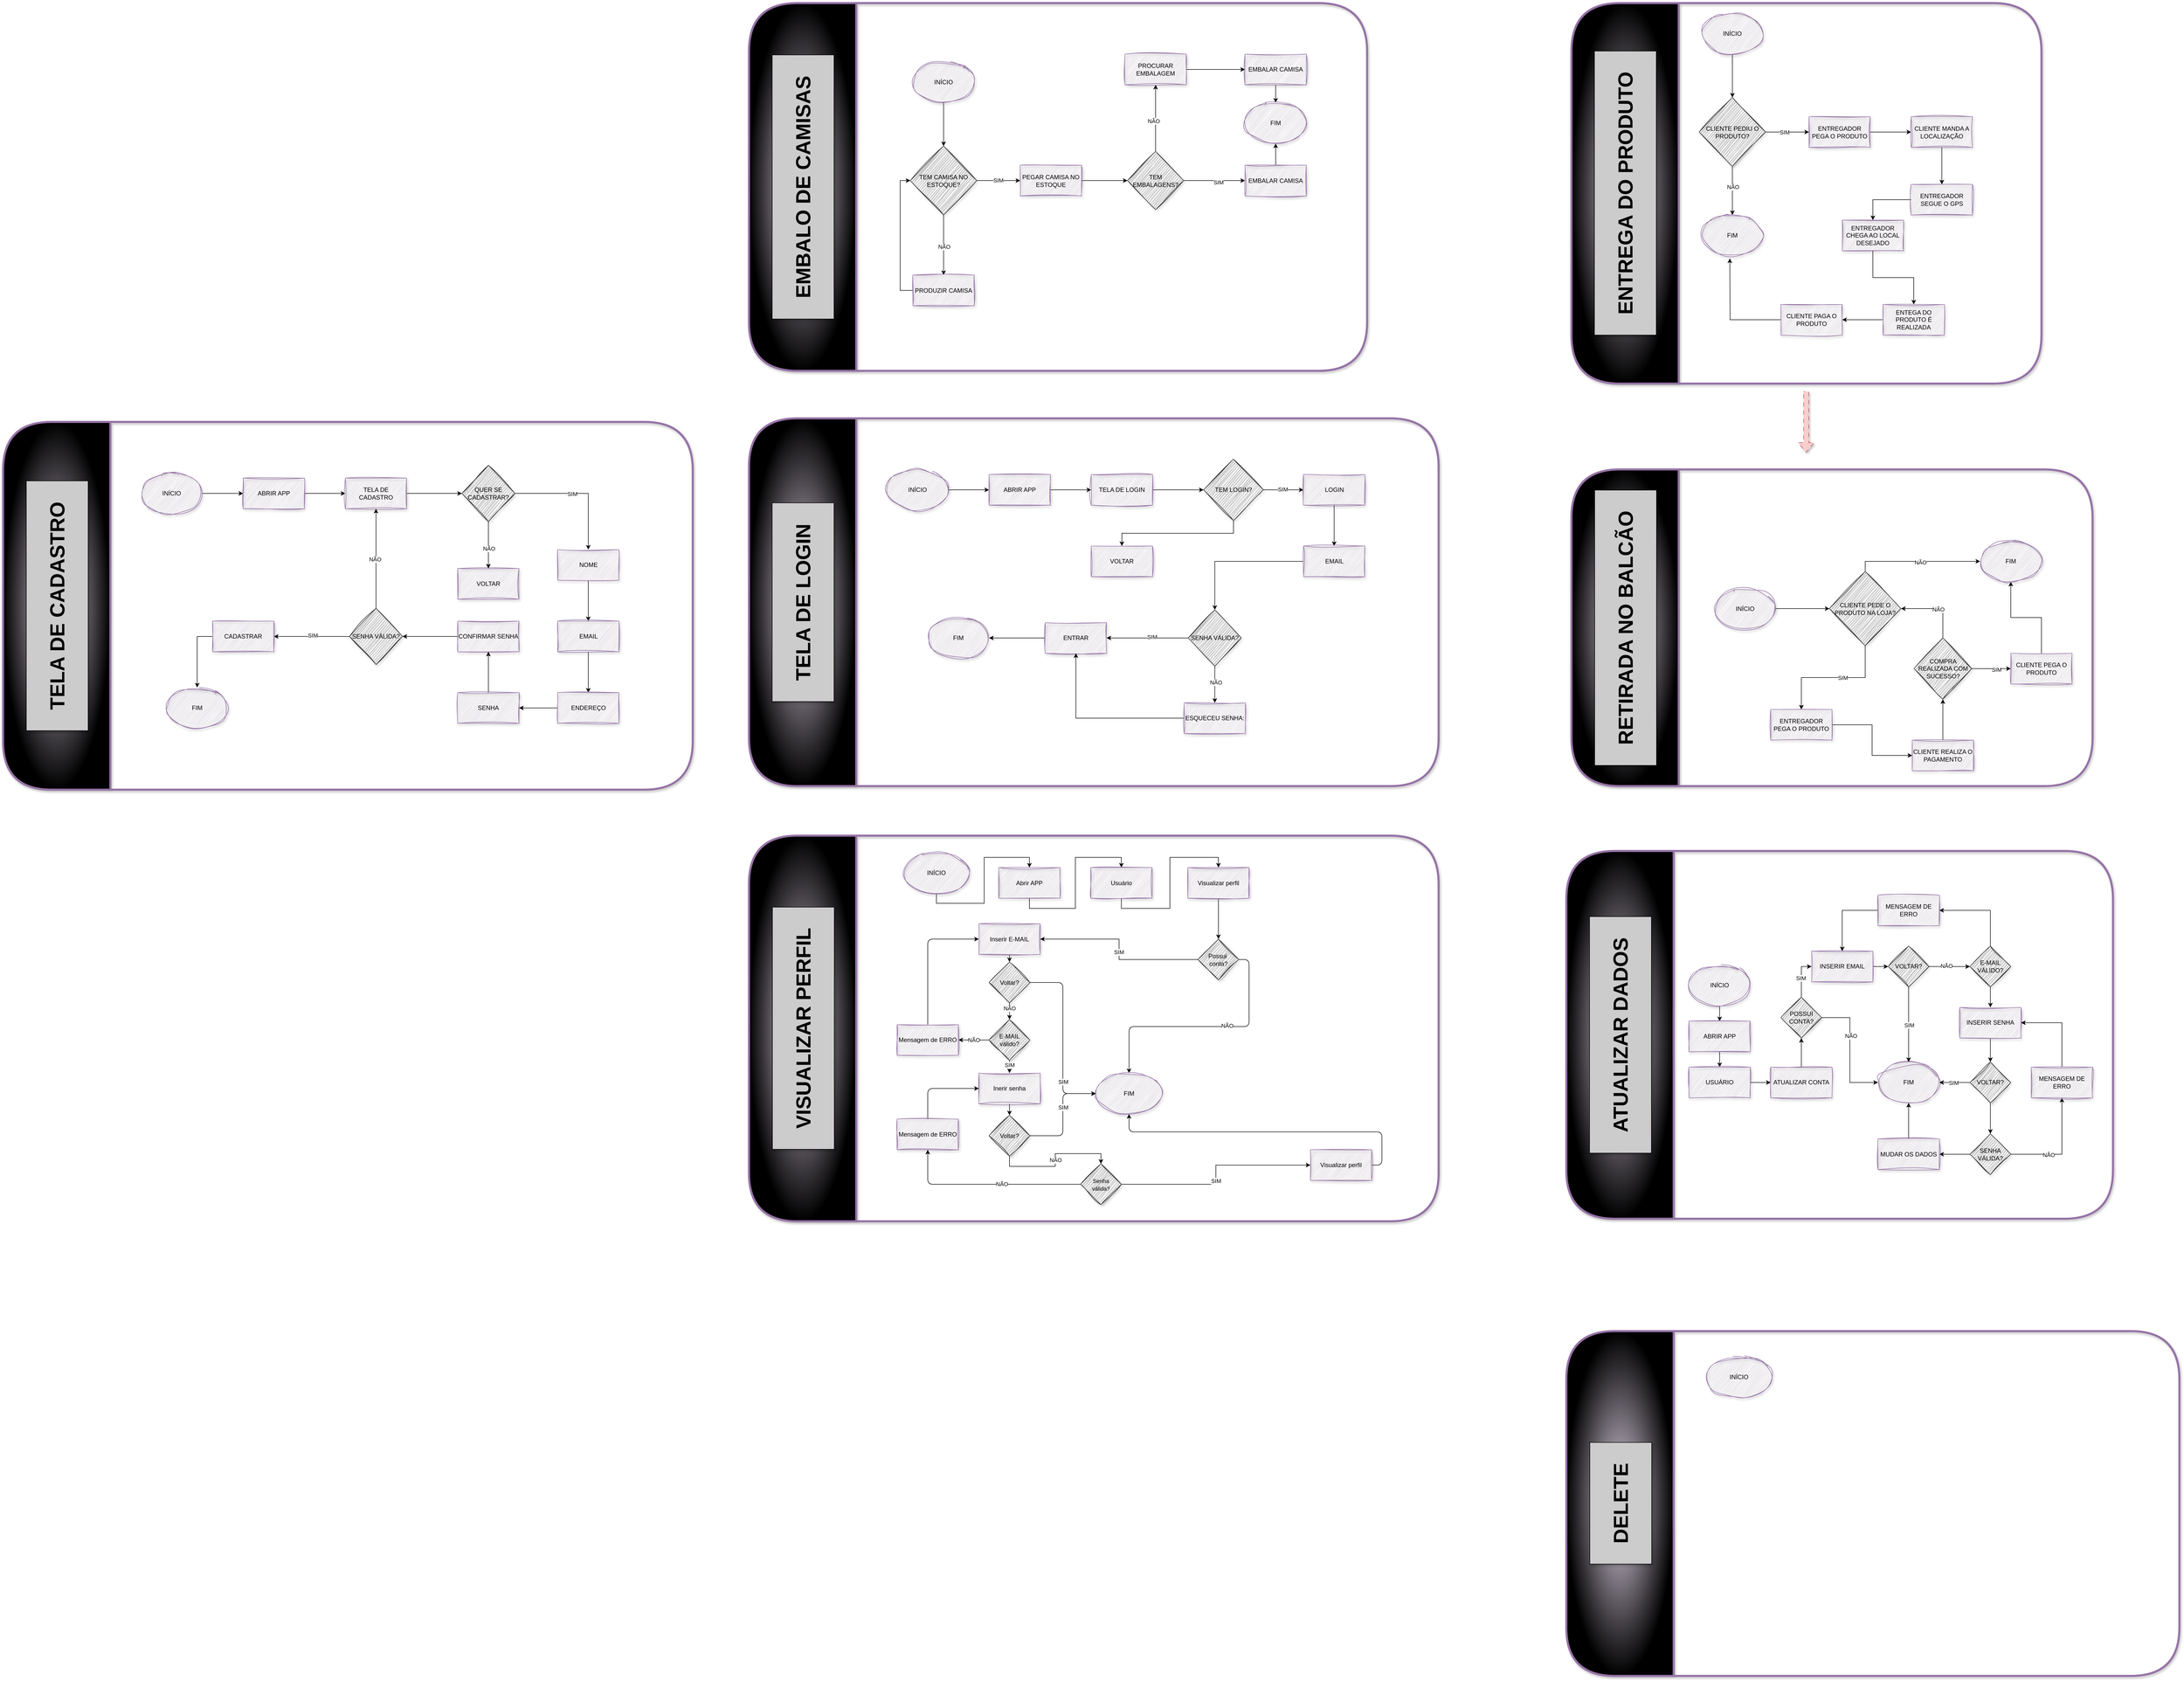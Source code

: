 <mxfile version="24.5.5" type="device">
  <diagram name="Página-1" id="2dj3aInbsEPUunj4bMWg">
    <mxGraphModel dx="5668" dy="1164" grid="1" gridSize="10" guides="1" tooltips="1" connect="1" arrows="1" fold="1" page="0" pageScale="1" pageWidth="827" pageHeight="1169" math="0" shadow="0">
      <root>
        <mxCell id="0" />
        <mxCell id="1" parent="0" />
        <mxCell id="L2LrHDuiY713Vmyu1FEo-11" value="" style="edgeStyle=orthogonalEdgeStyle;rounded=0;orthogonalLoop=1;jettySize=auto;html=1;" parent="1" edge="1">
          <mxGeometry relative="1" as="geometry">
            <mxPoint x="496" y="770" as="sourcePoint" />
            <mxPoint x="496" y="770" as="targetPoint" />
          </mxGeometry>
        </mxCell>
        <mxCell id="L2LrHDuiY713Vmyu1FEo-116" style="edgeStyle=orthogonalEdgeStyle;rounded=0;orthogonalLoop=1;jettySize=auto;html=1;exitX=0;exitY=0.5;exitDx=0;exitDy=0;entryX=0;entryY=0.5;entryDx=0;entryDy=0;" parent="1" edge="1">
          <mxGeometry relative="1" as="geometry">
            <mxPoint x="-570" y="1160" as="targetPoint" />
          </mxGeometry>
        </mxCell>
        <mxCell id="L2LrHDuiY713Vmyu1FEo-135" value="&lt;blockquote style=&quot;line-height: 100%; font-size: 40px;&quot;&gt;EMBALO DE CAMISAS&lt;/blockquote&gt;" style="swimlane;horizontal=0;whiteSpace=wrap;html=1;startSize=210;strokeWidth=4;textShadow=1;labelBackgroundColor=#CCCCCC;labelBorderColor=default;fillColor=#e1d5e7;strokeColor=#9673a6;shadow=1;rounded=1;glass=0;swimlaneFillColor=none;gradientColor=default;gradientDirection=radial;" parent="1" vertex="1">
          <mxGeometry x="-1230" y="580" width="1210" height="720" as="geometry" />
        </mxCell>
        <mxCell id="z3RvKmDt7ZSWgqSZPwkr-36" value="" style="edgeStyle=orthogonalEdgeStyle;rounded=0;orthogonalLoop=1;jettySize=auto;html=1;" parent="L2LrHDuiY713Vmyu1FEo-135" source="L2LrHDuiY713Vmyu1FEo-60" target="z3RvKmDt7ZSWgqSZPwkr-35" edge="1">
          <mxGeometry relative="1" as="geometry" />
        </mxCell>
        <mxCell id="L2LrHDuiY713Vmyu1FEo-60" value="INÍCIO" style="ellipse;whiteSpace=wrap;html=1;fillColor=#e1d5e7;strokeColor=#9673a6;shadow=1;gradientColor=none;sketch=1;curveFitting=1;jiggle=2;" parent="L2LrHDuiY713Vmyu1FEo-135" vertex="1">
          <mxGeometry x="321" y="115.01" width="120" height="80" as="geometry" />
        </mxCell>
        <mxCell id="z3RvKmDt7ZSWgqSZPwkr-40" value="" style="edgeStyle=orthogonalEdgeStyle;rounded=0;orthogonalLoop=1;jettySize=auto;html=1;" parent="L2LrHDuiY713Vmyu1FEo-135" source="z3RvKmDt7ZSWgqSZPwkr-35" target="z3RvKmDt7ZSWgqSZPwkr-39" edge="1">
          <mxGeometry relative="1" as="geometry" />
        </mxCell>
        <mxCell id="z3RvKmDt7ZSWgqSZPwkr-42" value="NÃO" style="edgeLabel;html=1;align=center;verticalAlign=middle;resizable=0;points=[];" parent="z3RvKmDt7ZSWgqSZPwkr-40" vertex="1" connectable="0">
          <mxGeometry x="0.056" y="1" relative="1" as="geometry">
            <mxPoint as="offset" />
          </mxGeometry>
        </mxCell>
        <mxCell id="z3RvKmDt7ZSWgqSZPwkr-44" value="" style="edgeStyle=orthogonalEdgeStyle;rounded=0;orthogonalLoop=1;jettySize=auto;html=1;" parent="L2LrHDuiY713Vmyu1FEo-135" source="z3RvKmDt7ZSWgqSZPwkr-35" target="z3RvKmDt7ZSWgqSZPwkr-43" edge="1">
          <mxGeometry relative="1" as="geometry" />
        </mxCell>
        <mxCell id="z3RvKmDt7ZSWgqSZPwkr-45" value="SIM" style="edgeLabel;html=1;align=center;verticalAlign=middle;resizable=0;points=[];" parent="z3RvKmDt7ZSWgqSZPwkr-44" vertex="1" connectable="0">
          <mxGeometry x="-0.021" y="1" relative="1" as="geometry">
            <mxPoint as="offset" />
          </mxGeometry>
        </mxCell>
        <mxCell id="z3RvKmDt7ZSWgqSZPwkr-35" value="TEM CAMISA NO ESTOQUE?" style="rhombus;whiteSpace=wrap;html=1;fillColor=#808080;strokeColor=#333333;shadow=1;sketch=1;curveFitting=1;jiggle=2;" parent="L2LrHDuiY713Vmyu1FEo-135" vertex="1">
          <mxGeometry x="316" y="280.01" width="130" height="135" as="geometry" />
        </mxCell>
        <mxCell id="z3RvKmDt7ZSWgqSZPwkr-41" style="edgeStyle=orthogonalEdgeStyle;rounded=0;orthogonalLoop=1;jettySize=auto;html=1;exitX=0;exitY=0.5;exitDx=0;exitDy=0;entryX=0;entryY=0.5;entryDx=0;entryDy=0;" parent="L2LrHDuiY713Vmyu1FEo-135" source="z3RvKmDt7ZSWgqSZPwkr-39" target="z3RvKmDt7ZSWgqSZPwkr-35" edge="1">
          <mxGeometry relative="1" as="geometry" />
        </mxCell>
        <mxCell id="z3RvKmDt7ZSWgqSZPwkr-39" value="PRODUZIR CAMISA" style="whiteSpace=wrap;html=1;fillColor=#e1d5e7;strokeColor=#9673a6;shadow=1;sketch=1;curveFitting=1;jiggle=2;" parent="L2LrHDuiY713Vmyu1FEo-135" vertex="1">
          <mxGeometry x="321" y="532.51" width="120" height="60" as="geometry" />
        </mxCell>
        <mxCell id="z3RvKmDt7ZSWgqSZPwkr-49" value="" style="edgeStyle=orthogonalEdgeStyle;rounded=0;orthogonalLoop=1;jettySize=auto;html=1;" parent="L2LrHDuiY713Vmyu1FEo-135" source="z3RvKmDt7ZSWgqSZPwkr-43" target="z3RvKmDt7ZSWgqSZPwkr-48" edge="1">
          <mxGeometry relative="1" as="geometry" />
        </mxCell>
        <mxCell id="z3RvKmDt7ZSWgqSZPwkr-43" value="PEGAR CAMISA NO ESTOQUE" style="whiteSpace=wrap;html=1;fillColor=#e1d5e7;strokeColor=#9673a6;shadow=1;sketch=1;curveFitting=1;jiggle=2;" parent="L2LrHDuiY713Vmyu1FEo-135" vertex="1">
          <mxGeometry x="531" y="317.51" width="120" height="60" as="geometry" />
        </mxCell>
        <mxCell id="z3RvKmDt7ZSWgqSZPwkr-51" value="" style="edgeStyle=orthogonalEdgeStyle;rounded=0;orthogonalLoop=1;jettySize=auto;html=1;" parent="L2LrHDuiY713Vmyu1FEo-135" source="z3RvKmDt7ZSWgqSZPwkr-48" target="z3RvKmDt7ZSWgqSZPwkr-50" edge="1">
          <mxGeometry relative="1" as="geometry" />
        </mxCell>
        <mxCell id="z3RvKmDt7ZSWgqSZPwkr-52" value="NÃO" style="edgeLabel;html=1;align=center;verticalAlign=middle;resizable=0;points=[];" parent="z3RvKmDt7ZSWgqSZPwkr-51" vertex="1" connectable="0">
          <mxGeometry x="-0.08" y="4" relative="1" as="geometry">
            <mxPoint as="offset" />
          </mxGeometry>
        </mxCell>
        <mxCell id="z3RvKmDt7ZSWgqSZPwkr-53" value="" style="edgeStyle=orthogonalEdgeStyle;rounded=0;orthogonalLoop=1;jettySize=auto;html=1;" parent="L2LrHDuiY713Vmyu1FEo-135" source="z3RvKmDt7ZSWgqSZPwkr-48" edge="1">
          <mxGeometry relative="1" as="geometry">
            <mxPoint x="971.0" y="347.515" as="targetPoint" />
          </mxGeometry>
        </mxCell>
        <mxCell id="z3RvKmDt7ZSWgqSZPwkr-54" value="SIM" style="edgeLabel;html=1;align=center;verticalAlign=middle;resizable=0;points=[];" parent="z3RvKmDt7ZSWgqSZPwkr-53" vertex="1" connectable="0">
          <mxGeometry x="0.134" y="-3" relative="1" as="geometry">
            <mxPoint as="offset" />
          </mxGeometry>
        </mxCell>
        <mxCell id="z3RvKmDt7ZSWgqSZPwkr-48" value="TEM EMBALAGENS?" style="rhombus;whiteSpace=wrap;html=1;fillColor=#808080;strokeColor=#333333;shadow=1;sketch=1;curveFitting=1;jiggle=2;" parent="L2LrHDuiY713Vmyu1FEo-135" vertex="1">
          <mxGeometry x="741" y="290.64" width="110" height="113.75" as="geometry" />
        </mxCell>
        <mxCell id="z3RvKmDt7ZSWgqSZPwkr-56" value="" style="edgeStyle=orthogonalEdgeStyle;rounded=0;orthogonalLoop=1;jettySize=auto;html=1;" parent="L2LrHDuiY713Vmyu1FEo-135" source="z3RvKmDt7ZSWgqSZPwkr-50" target="z3RvKmDt7ZSWgqSZPwkr-55" edge="1">
          <mxGeometry relative="1" as="geometry" />
        </mxCell>
        <mxCell id="z3RvKmDt7ZSWgqSZPwkr-50" value="PROCURAR EMBALAGEM" style="whiteSpace=wrap;html=1;fillColor=#e1d5e7;strokeColor=#9673a6;shadow=1;sketch=1;curveFitting=1;jiggle=2;" parent="L2LrHDuiY713Vmyu1FEo-135" vertex="1">
          <mxGeometry x="736" y="100.005" width="120" height="60" as="geometry" />
        </mxCell>
        <mxCell id="z3RvKmDt7ZSWgqSZPwkr-65" value="" style="edgeStyle=orthogonalEdgeStyle;rounded=0;orthogonalLoop=1;jettySize=auto;html=1;" parent="L2LrHDuiY713Vmyu1FEo-135" source="z3RvKmDt7ZSWgqSZPwkr-55" target="z3RvKmDt7ZSWgqSZPwkr-62" edge="1">
          <mxGeometry relative="1" as="geometry" />
        </mxCell>
        <mxCell id="z3RvKmDt7ZSWgqSZPwkr-55" value="EMBALAR CAMISA" style="whiteSpace=wrap;html=1;fillColor=#e1d5e7;strokeColor=#9673a6;shadow=1;sketch=1;curveFitting=1;jiggle=2;" parent="L2LrHDuiY713Vmyu1FEo-135" vertex="1">
          <mxGeometry x="971" y="100.005" width="120" height="60" as="geometry" />
        </mxCell>
        <mxCell id="z3RvKmDt7ZSWgqSZPwkr-64" value="" style="edgeStyle=orthogonalEdgeStyle;rounded=0;orthogonalLoop=1;jettySize=auto;html=1;" parent="L2LrHDuiY713Vmyu1FEo-135" source="z3RvKmDt7ZSWgqSZPwkr-59" target="z3RvKmDt7ZSWgqSZPwkr-62" edge="1">
          <mxGeometry relative="1" as="geometry" />
        </mxCell>
        <mxCell id="z3RvKmDt7ZSWgqSZPwkr-59" value="EMBALAR CAMISA" style="whiteSpace=wrap;html=1;fillColor=#e1d5e7;strokeColor=#9673a6;shadow=1;sketch=1;curveFitting=1;jiggle=2;" parent="L2LrHDuiY713Vmyu1FEo-135" vertex="1">
          <mxGeometry x="971" y="317.515" width="120" height="60" as="geometry" />
        </mxCell>
        <mxCell id="z3RvKmDt7ZSWgqSZPwkr-62" value="FIM" style="ellipse;whiteSpace=wrap;html=1;fillColor=#e1d5e7;strokeColor=#9673a6;shadow=1;sketch=1;curveFitting=1;jiggle=2;" parent="L2LrHDuiY713Vmyu1FEo-135" vertex="1">
          <mxGeometry x="971" y="195.01" width="120" height="80" as="geometry" />
        </mxCell>
        <mxCell id="z3RvKmDt7ZSWgqSZPwkr-66" value="&lt;blockquote style=&quot;line-height: 100%; font-size: 40px;&quot;&gt;ENTREGA DO PRODUTO&lt;/blockquote&gt;" style="swimlane;horizontal=0;whiteSpace=wrap;html=1;startSize=210;strokeWidth=4;textShadow=1;labelBackgroundColor=#CCCCCC;labelBorderColor=default;fillColor=#e1d5e7;strokeColor=#9673a6;shadow=1;rounded=1;glass=0;swimlaneFillColor=none;gradientColor=default;gradientDirection=radial;" parent="1" vertex="1">
          <mxGeometry x="380" y="580" width="920" height="744.99" as="geometry" />
        </mxCell>
        <mxCell id="z3RvKmDt7ZSWgqSZPwkr-67" value="" style="edgeStyle=orthogonalEdgeStyle;rounded=0;orthogonalLoop=1;jettySize=auto;html=1;" parent="z3RvKmDt7ZSWgqSZPwkr-66" source="z3RvKmDt7ZSWgqSZPwkr-68" target="z3RvKmDt7ZSWgqSZPwkr-73" edge="1">
          <mxGeometry relative="1" as="geometry" />
        </mxCell>
        <mxCell id="z3RvKmDt7ZSWgqSZPwkr-68" value="INÍCIO" style="ellipse;whiteSpace=wrap;html=1;fillColor=#e1d5e7;strokeColor=#9673a6;shadow=1;sketch=1;curveFitting=1;jiggle=2;" parent="z3RvKmDt7ZSWgqSZPwkr-66" vertex="1">
          <mxGeometry x="255" y="20" width="120" height="80" as="geometry" />
        </mxCell>
        <mxCell id="z3RvKmDt7ZSWgqSZPwkr-95" value="" style="edgeStyle=orthogonalEdgeStyle;rounded=0;orthogonalLoop=1;jettySize=auto;html=1;" parent="z3RvKmDt7ZSWgqSZPwkr-66" source="z3RvKmDt7ZSWgqSZPwkr-73" target="z3RvKmDt7ZSWgqSZPwkr-93" edge="1">
          <mxGeometry relative="1" as="geometry" />
        </mxCell>
        <mxCell id="z3RvKmDt7ZSWgqSZPwkr-96" value="NÃO" style="edgeLabel;html=1;align=center;verticalAlign=middle;resizable=0;points=[];" parent="z3RvKmDt7ZSWgqSZPwkr-95" vertex="1" connectable="0">
          <mxGeometry x="-0.165" y="1" relative="1" as="geometry">
            <mxPoint as="offset" />
          </mxGeometry>
        </mxCell>
        <mxCell id="z3RvKmDt7ZSWgqSZPwkr-98" value="" style="edgeStyle=orthogonalEdgeStyle;rounded=0;orthogonalLoop=1;jettySize=auto;html=1;" parent="z3RvKmDt7ZSWgqSZPwkr-66" source="z3RvKmDt7ZSWgqSZPwkr-73" target="z3RvKmDt7ZSWgqSZPwkr-97" edge="1">
          <mxGeometry relative="1" as="geometry" />
        </mxCell>
        <mxCell id="z3RvKmDt7ZSWgqSZPwkr-101" value="SIM" style="edgeLabel;html=1;align=center;verticalAlign=middle;resizable=0;points=[];" parent="z3RvKmDt7ZSWgqSZPwkr-98" vertex="1" connectable="0">
          <mxGeometry x="-0.145" relative="1" as="geometry">
            <mxPoint as="offset" />
          </mxGeometry>
        </mxCell>
        <mxCell id="z3RvKmDt7ZSWgqSZPwkr-73" value="CLIENTE PEDIU O PRODUTO?" style="rhombus;whiteSpace=wrap;html=1;fillColor=#808080;strokeColor=#333333;shadow=1;sketch=1;curveFitting=1;jiggle=2;" parent="z3RvKmDt7ZSWgqSZPwkr-66" vertex="1">
          <mxGeometry x="250" y="185" width="130" height="135" as="geometry" />
        </mxCell>
        <mxCell id="z3RvKmDt7ZSWgqSZPwkr-93" value="FIM" style="ellipse;whiteSpace=wrap;html=1;fillColor=#e1d5e7;strokeColor=#9673a6;shadow=1;sketch=1;curveFitting=1;jiggle=2;" parent="z3RvKmDt7ZSWgqSZPwkr-66" vertex="1">
          <mxGeometry x="255" y="414.99" width="120" height="80" as="geometry" />
        </mxCell>
        <mxCell id="z3RvKmDt7ZSWgqSZPwkr-103" value="" style="edgeStyle=orthogonalEdgeStyle;rounded=0;orthogonalLoop=1;jettySize=auto;html=1;" parent="z3RvKmDt7ZSWgqSZPwkr-66" source="z3RvKmDt7ZSWgqSZPwkr-97" target="z3RvKmDt7ZSWgqSZPwkr-102" edge="1">
          <mxGeometry relative="1" as="geometry" />
        </mxCell>
        <mxCell id="z3RvKmDt7ZSWgqSZPwkr-97" value="ENTREGADOR PEGA O PRODUTO" style="whiteSpace=wrap;html=1;fillColor=#e1d5e7;strokeColor=#9673a6;shadow=1;sketch=1;curveFitting=1;jiggle=2;" parent="z3RvKmDt7ZSWgqSZPwkr-66" vertex="1">
          <mxGeometry x="465" y="222.5" width="120" height="60" as="geometry" />
        </mxCell>
        <mxCell id="z3RvKmDt7ZSWgqSZPwkr-105" value="" style="edgeStyle=orthogonalEdgeStyle;rounded=0;orthogonalLoop=1;jettySize=auto;html=1;" parent="z3RvKmDt7ZSWgqSZPwkr-66" source="z3RvKmDt7ZSWgqSZPwkr-102" target="z3RvKmDt7ZSWgqSZPwkr-104" edge="1">
          <mxGeometry relative="1" as="geometry" />
        </mxCell>
        <mxCell id="z3RvKmDt7ZSWgqSZPwkr-102" value="CLIENTE MANDA A LOCALIZAÇÃO" style="whiteSpace=wrap;html=1;fillColor=#e1d5e7;strokeColor=#9673a6;shadow=1;sketch=1;curveFitting=1;jiggle=2;" parent="z3RvKmDt7ZSWgqSZPwkr-66" vertex="1">
          <mxGeometry x="665" y="222.5" width="120" height="60" as="geometry" />
        </mxCell>
        <mxCell id="z3RvKmDt7ZSWgqSZPwkr-107" value="" style="edgeStyle=orthogonalEdgeStyle;rounded=0;orthogonalLoop=1;jettySize=auto;html=1;" parent="z3RvKmDt7ZSWgqSZPwkr-66" source="z3RvKmDt7ZSWgqSZPwkr-104" target="z3RvKmDt7ZSWgqSZPwkr-106" edge="1">
          <mxGeometry relative="1" as="geometry" />
        </mxCell>
        <mxCell id="z3RvKmDt7ZSWgqSZPwkr-104" value="ENTREGADOR SEGUE O GPS" style="whiteSpace=wrap;html=1;fillColor=#e1d5e7;strokeColor=#9673a6;shadow=1;sketch=1;curveFitting=1;jiggle=2;" parent="z3RvKmDt7ZSWgqSZPwkr-66" vertex="1">
          <mxGeometry x="665" y="354.99" width="120" height="60" as="geometry" />
        </mxCell>
        <mxCell id="z3RvKmDt7ZSWgqSZPwkr-134" value="" style="edgeStyle=orthogonalEdgeStyle;rounded=0;orthogonalLoop=1;jettySize=auto;html=1;" parent="z3RvKmDt7ZSWgqSZPwkr-66" source="z3RvKmDt7ZSWgqSZPwkr-106" target="z3RvKmDt7ZSWgqSZPwkr-108" edge="1">
          <mxGeometry relative="1" as="geometry" />
        </mxCell>
        <mxCell id="z3RvKmDt7ZSWgqSZPwkr-106" value="ENTREGADOR CHEGA AO LOCAL DESEJADO" style="whiteSpace=wrap;html=1;fillColor=#e1d5e7;strokeColor=#9673a6;shadow=1;sketch=1;curveFitting=1;jiggle=2;" parent="z3RvKmDt7ZSWgqSZPwkr-66" vertex="1">
          <mxGeometry x="530" y="424.99" width="120" height="60" as="geometry" />
        </mxCell>
        <mxCell id="z3RvKmDt7ZSWgqSZPwkr-138" value="" style="edgeStyle=orthogonalEdgeStyle;rounded=0;orthogonalLoop=1;jettySize=auto;html=1;" parent="z3RvKmDt7ZSWgqSZPwkr-66" source="z3RvKmDt7ZSWgqSZPwkr-108" target="z3RvKmDt7ZSWgqSZPwkr-137" edge="1">
          <mxGeometry relative="1" as="geometry" />
        </mxCell>
        <mxCell id="z3RvKmDt7ZSWgqSZPwkr-108" value="ENTEGA DO PRODUTO É REALIZADA" style="whiteSpace=wrap;html=1;fillColor=#e1d5e7;strokeColor=#9673a6;shadow=1;sketch=1;curveFitting=1;jiggle=2;" parent="z3RvKmDt7ZSWgqSZPwkr-66" vertex="1">
          <mxGeometry x="610" y="590" width="120" height="60" as="geometry" />
        </mxCell>
        <mxCell id="z3RvKmDt7ZSWgqSZPwkr-139" style="edgeStyle=orthogonalEdgeStyle;rounded=0;orthogonalLoop=1;jettySize=auto;html=1;exitX=0;exitY=0.5;exitDx=0;exitDy=0;" parent="z3RvKmDt7ZSWgqSZPwkr-66" source="z3RvKmDt7ZSWgqSZPwkr-137" edge="1">
          <mxGeometry relative="1" as="geometry">
            <mxPoint x="310" y="500" as="targetPoint" />
          </mxGeometry>
        </mxCell>
        <mxCell id="z3RvKmDt7ZSWgqSZPwkr-137" value="CLIENTE PAGA O PRODUTO" style="whiteSpace=wrap;html=1;fillColor=#e1d5e7;strokeColor=#9673a6;shadow=1;sketch=1;curveFitting=1;jiggle=2;" parent="z3RvKmDt7ZSWgqSZPwkr-66" vertex="1">
          <mxGeometry x="410" y="590" width="120" height="60" as="geometry" />
        </mxCell>
        <mxCell id="z3RvKmDt7ZSWgqSZPwkr-111" value="&lt;blockquote style=&quot;line-height: 100%; font-size: 40px;&quot;&gt;RETIRADA NO BALCÃO&lt;/blockquote&gt;" style="swimlane;horizontal=0;whiteSpace=wrap;html=1;startSize=210;strokeWidth=4;textShadow=1;labelBackgroundColor=#CCCCCC;labelBorderColor=default;fillColor=#e1d5e7;strokeColor=#9673a6;shadow=1;rounded=1;glass=0;swimlaneFillColor=none;gradientColor=default;gradientDirection=radial;" parent="1" vertex="1">
          <mxGeometry x="380" y="1493" width="1020" height="620" as="geometry" />
        </mxCell>
        <mxCell id="z3RvKmDt7ZSWgqSZPwkr-112" value="" style="edgeStyle=orthogonalEdgeStyle;rounded=0;orthogonalLoop=1;jettySize=auto;html=1;" parent="z3RvKmDt7ZSWgqSZPwkr-111" source="z3RvKmDt7ZSWgqSZPwkr-113" target="z3RvKmDt7ZSWgqSZPwkr-118" edge="1">
          <mxGeometry relative="1" as="geometry" />
        </mxCell>
        <mxCell id="z3RvKmDt7ZSWgqSZPwkr-113" value="INÍCIO" style="ellipse;whiteSpace=wrap;html=1;fillColor=#e1d5e7;strokeColor=#9673a6;shadow=1;sketch=1;curveFitting=1;jiggle=2;" parent="z3RvKmDt7ZSWgqSZPwkr-111" vertex="1">
          <mxGeometry x="280" y="232.5" width="120" height="80" as="geometry" />
        </mxCell>
        <mxCell id="z3RvKmDt7ZSWgqSZPwkr-116" value="" style="edgeStyle=orthogonalEdgeStyle;rounded=0;orthogonalLoop=1;jettySize=auto;html=1;" parent="z3RvKmDt7ZSWgqSZPwkr-111" source="z3RvKmDt7ZSWgqSZPwkr-118" target="z3RvKmDt7ZSWgqSZPwkr-121" edge="1">
          <mxGeometry relative="1" as="geometry" />
        </mxCell>
        <mxCell id="z3RvKmDt7ZSWgqSZPwkr-117" value="SIM" style="edgeLabel;html=1;align=center;verticalAlign=middle;resizable=0;points=[];" parent="z3RvKmDt7ZSWgqSZPwkr-116" vertex="1" connectable="0">
          <mxGeometry x="-0.145" relative="1" as="geometry">
            <mxPoint as="offset" />
          </mxGeometry>
        </mxCell>
        <mxCell id="z3RvKmDt7ZSWgqSZPwkr-154" style="edgeStyle=orthogonalEdgeStyle;rounded=0;orthogonalLoop=1;jettySize=auto;html=1;exitX=0.5;exitY=0;exitDx=0;exitDy=0;entryX=0;entryY=0.5;entryDx=0;entryDy=0;" parent="z3RvKmDt7ZSWgqSZPwkr-111" source="z3RvKmDt7ZSWgqSZPwkr-118" target="z3RvKmDt7ZSWgqSZPwkr-151" edge="1">
          <mxGeometry relative="1" as="geometry" />
        </mxCell>
        <mxCell id="z3RvKmDt7ZSWgqSZPwkr-155" value="NÃO" style="edgeLabel;html=1;align=center;verticalAlign=middle;resizable=0;points=[];" parent="z3RvKmDt7ZSWgqSZPwkr-154" vertex="1" connectable="0">
          <mxGeometry x="0.041" y="-2" relative="1" as="geometry">
            <mxPoint as="offset" />
          </mxGeometry>
        </mxCell>
        <mxCell id="z3RvKmDt7ZSWgqSZPwkr-118" value="CLIENTE PEDE O PRODUTO NA LOJA?" style="rhombus;whiteSpace=wrap;html=1;fillColor=#808080;strokeColor=#333333;shadow=1;sketch=1;curveFitting=1;jiggle=2;" parent="z3RvKmDt7ZSWgqSZPwkr-111" vertex="1">
          <mxGeometry x="505" y="200" width="140" height="145" as="geometry" />
        </mxCell>
        <mxCell id="z3RvKmDt7ZSWgqSZPwkr-120" value="" style="edgeStyle=orthogonalEdgeStyle;rounded=0;orthogonalLoop=1;jettySize=auto;html=1;" parent="z3RvKmDt7ZSWgqSZPwkr-111" source="z3RvKmDt7ZSWgqSZPwkr-121" target="z3RvKmDt7ZSWgqSZPwkr-123" edge="1">
          <mxGeometry relative="1" as="geometry" />
        </mxCell>
        <mxCell id="z3RvKmDt7ZSWgqSZPwkr-121" value="ENTREGADOR PEGA O PRODUTO" style="whiteSpace=wrap;html=1;fillColor=#e1d5e7;strokeColor=#9673a6;shadow=1;sketch=1;curveFitting=1;jiggle=2;" parent="z3RvKmDt7ZSWgqSZPwkr-111" vertex="1">
          <mxGeometry x="390" y="470" width="120" height="60" as="geometry" />
        </mxCell>
        <mxCell id="z3RvKmDt7ZSWgqSZPwkr-144" value="" style="edgeStyle=orthogonalEdgeStyle;rounded=0;orthogonalLoop=1;jettySize=auto;html=1;" parent="z3RvKmDt7ZSWgqSZPwkr-111" source="z3RvKmDt7ZSWgqSZPwkr-123" target="z3RvKmDt7ZSWgqSZPwkr-143" edge="1">
          <mxGeometry relative="1" as="geometry" />
        </mxCell>
        <mxCell id="z3RvKmDt7ZSWgqSZPwkr-123" value="CLIENTE REALIZA O PAGAMENTO" style="whiteSpace=wrap;html=1;fillColor=#e1d5e7;strokeColor=#9673a6;shadow=1;sketch=1;curveFitting=1;jiggle=2;" parent="z3RvKmDt7ZSWgqSZPwkr-111" vertex="1">
          <mxGeometry x="667" y="530" width="120" height="60" as="geometry" />
        </mxCell>
        <mxCell id="z3RvKmDt7ZSWgqSZPwkr-146" value="" style="edgeStyle=orthogonalEdgeStyle;rounded=0;orthogonalLoop=1;jettySize=auto;html=1;" parent="z3RvKmDt7ZSWgqSZPwkr-111" source="z3RvKmDt7ZSWgqSZPwkr-143" target="z3RvKmDt7ZSWgqSZPwkr-145" edge="1">
          <mxGeometry relative="1" as="geometry" />
        </mxCell>
        <mxCell id="z3RvKmDt7ZSWgqSZPwkr-147" value="SIM" style="edgeLabel;html=1;align=center;verticalAlign=middle;resizable=0;points=[];" parent="z3RvKmDt7ZSWgqSZPwkr-146" vertex="1" connectable="0">
          <mxGeometry x="0.268" y="-2" relative="1" as="geometry">
            <mxPoint as="offset" />
          </mxGeometry>
        </mxCell>
        <mxCell id="z3RvKmDt7ZSWgqSZPwkr-149" style="edgeStyle=orthogonalEdgeStyle;rounded=0;orthogonalLoop=1;jettySize=auto;html=1;exitX=0.5;exitY=0;exitDx=0;exitDy=0;entryX=1;entryY=0.5;entryDx=0;entryDy=0;" parent="z3RvKmDt7ZSWgqSZPwkr-111" source="z3RvKmDt7ZSWgqSZPwkr-143" target="z3RvKmDt7ZSWgqSZPwkr-118" edge="1">
          <mxGeometry relative="1" as="geometry" />
        </mxCell>
        <mxCell id="z3RvKmDt7ZSWgqSZPwkr-150" value="NÃO" style="edgeLabel;html=1;align=center;verticalAlign=middle;resizable=0;points=[];" parent="z3RvKmDt7ZSWgqSZPwkr-149" vertex="1" connectable="0">
          <mxGeometry x="-0.042" y="1" relative="1" as="geometry">
            <mxPoint as="offset" />
          </mxGeometry>
        </mxCell>
        <mxCell id="z3RvKmDt7ZSWgqSZPwkr-143" value="COMPRA REALIZADA COM SUCESSO?" style="rhombus;whiteSpace=wrap;html=1;fillColor=#808080;strokeColor=#333333;shadow=1;sketch=1;curveFitting=1;jiggle=2;" parent="z3RvKmDt7ZSWgqSZPwkr-111" vertex="1">
          <mxGeometry x="670.5" y="330" width="113" height="120" as="geometry" />
        </mxCell>
        <mxCell id="z3RvKmDt7ZSWgqSZPwkr-153" style="edgeStyle=orthogonalEdgeStyle;rounded=0;orthogonalLoop=1;jettySize=auto;html=1;entryX=0.5;entryY=1;entryDx=0;entryDy=0;" parent="z3RvKmDt7ZSWgqSZPwkr-111" source="z3RvKmDt7ZSWgqSZPwkr-145" target="z3RvKmDt7ZSWgqSZPwkr-151" edge="1">
          <mxGeometry relative="1" as="geometry" />
        </mxCell>
        <mxCell id="z3RvKmDt7ZSWgqSZPwkr-145" value="CLIENTE PEGA O PRODUTO" style="whiteSpace=wrap;html=1;fillColor=#e1d5e7;strokeColor=#9673a6;shadow=1;sketch=1;curveFitting=1;jiggle=2;" parent="z3RvKmDt7ZSWgqSZPwkr-111" vertex="1">
          <mxGeometry x="860" y="360" width="120" height="60" as="geometry" />
        </mxCell>
        <mxCell id="z3RvKmDt7ZSWgqSZPwkr-151" value="FIM" style="ellipse;whiteSpace=wrap;html=1;fillColor=#e1d5e7;strokeColor=#9673a6;shadow=1;sketch=1;curveFitting=1;jiggle=2;" parent="z3RvKmDt7ZSWgqSZPwkr-111" vertex="1">
          <mxGeometry x="800" y="140" width="120" height="80" as="geometry" />
        </mxCell>
        <mxCell id="z3RvKmDt7ZSWgqSZPwkr-156" value="" style="shape=flexArrow;endArrow=classic;html=1;rounded=0;fillColor=#f8cecc;strokeColor=#b85450;flowAnimation=1;shadow=1;" parent="1" edge="1">
          <mxGeometry width="50" height="50" relative="1" as="geometry">
            <mxPoint x="839.52" y="1340" as="sourcePoint" />
            <mxPoint x="839.52" y="1460" as="targetPoint" />
          </mxGeometry>
        </mxCell>
        <mxCell id="mJm-k3CJqpuzlL0PKSec-1" value="&lt;blockquote style=&quot;line-height: 100%; font-size: 40px;&quot;&gt;TELA DE LOGIN&lt;/blockquote&gt;" style="swimlane;horizontal=0;whiteSpace=wrap;html=1;startSize=210;strokeWidth=4;textShadow=1;labelBackgroundColor=#CCCCCC;labelBorderColor=default;fillColor=#e1d5e7;strokeColor=#9673a6;shadow=1;rounded=1;glass=0;swimlaneFillColor=none;gradientColor=default;gradientDirection=radial;" parent="1" vertex="1">
          <mxGeometry x="-1230" y="1393" width="1350" height="720" as="geometry" />
        </mxCell>
        <mxCell id="mJm-k3CJqpuzlL0PKSec-27" value="" style="edgeStyle=orthogonalEdgeStyle;rounded=0;orthogonalLoop=1;jettySize=auto;html=1;" parent="mJm-k3CJqpuzlL0PKSec-1" source="mJm-k3CJqpuzlL0PKSec-3" target="mJm-k3CJqpuzlL0PKSec-26" edge="1">
          <mxGeometry relative="1" as="geometry" />
        </mxCell>
        <mxCell id="mJm-k3CJqpuzlL0PKSec-3" value="INÍCIO" style="ellipse;whiteSpace=wrap;html=1;fillColor=#E1D5E7;strokeColor=#9673A6;shadow=1;sketch=1;curveFitting=1;jiggle=2;" parent="mJm-k3CJqpuzlL0PKSec-1" vertex="1">
          <mxGeometry x="270" y="100" width="120" height="80" as="geometry" />
        </mxCell>
        <mxCell id="mJm-k3CJqpuzlL0PKSec-29" value="" style="edgeStyle=orthogonalEdgeStyle;rounded=0;orthogonalLoop=1;jettySize=auto;html=1;" parent="mJm-k3CJqpuzlL0PKSec-1" source="mJm-k3CJqpuzlL0PKSec-26" target="mJm-k3CJqpuzlL0PKSec-28" edge="1">
          <mxGeometry relative="1" as="geometry" />
        </mxCell>
        <mxCell id="mJm-k3CJqpuzlL0PKSec-26" value="ABRIR APP" style="whiteSpace=wrap;html=1;fillColor=#e1d5e7;strokeColor=#9673a6;shadow=1;sketch=1;curveFitting=1;jiggle=2;" parent="mJm-k3CJqpuzlL0PKSec-1" vertex="1">
          <mxGeometry x="470" y="110" width="120" height="60" as="geometry" />
        </mxCell>
        <mxCell id="mJm-k3CJqpuzlL0PKSec-33" value="" style="edgeStyle=orthogonalEdgeStyle;rounded=0;orthogonalLoop=1;jettySize=auto;html=1;" parent="mJm-k3CJqpuzlL0PKSec-1" source="mJm-k3CJqpuzlL0PKSec-28" target="mJm-k3CJqpuzlL0PKSec-32" edge="1">
          <mxGeometry relative="1" as="geometry" />
        </mxCell>
        <mxCell id="mJm-k3CJqpuzlL0PKSec-28" value="TELA DE LOGIN" style="whiteSpace=wrap;html=1;fillColor=#e1d5e7;strokeColor=#9673a6;shadow=1;sketch=1;curveFitting=1;jiggle=2;" parent="mJm-k3CJqpuzlL0PKSec-1" vertex="1">
          <mxGeometry x="670" y="110" width="120" height="60" as="geometry" />
        </mxCell>
        <mxCell id="mJm-k3CJqpuzlL0PKSec-37" value="" style="edgeStyle=orthogonalEdgeStyle;rounded=0;orthogonalLoop=1;jettySize=auto;html=1;" parent="mJm-k3CJqpuzlL0PKSec-1" source="mJm-k3CJqpuzlL0PKSec-32" target="mJm-k3CJqpuzlL0PKSec-36" edge="1">
          <mxGeometry relative="1" as="geometry" />
        </mxCell>
        <mxCell id="mJm-k3CJqpuzlL0PKSec-45" value="SIM" style="edgeLabel;html=1;align=center;verticalAlign=middle;resizable=0;points=[];" parent="mJm-k3CJqpuzlL0PKSec-37" vertex="1" connectable="0">
          <mxGeometry x="-0.046" y="1" relative="1" as="geometry">
            <mxPoint as="offset" />
          </mxGeometry>
        </mxCell>
        <mxCell id="i89dFQxRHVd9DAh2_bvk-6" style="edgeStyle=orthogonalEdgeStyle;rounded=0;orthogonalLoop=1;jettySize=auto;html=1;exitX=0.5;exitY=1;exitDx=0;exitDy=0;entryX=0.5;entryY=0;entryDx=0;entryDy=0;" edge="1" parent="mJm-k3CJqpuzlL0PKSec-1" source="mJm-k3CJqpuzlL0PKSec-32" target="i89dFQxRHVd9DAh2_bvk-3">
          <mxGeometry relative="1" as="geometry" />
        </mxCell>
        <mxCell id="mJm-k3CJqpuzlL0PKSec-32" value="TEM LOGIN?" style="rhombus;whiteSpace=wrap;html=1;fillColor=#808080;strokeColor=#333333;shadow=1;sketch=1;curveFitting=1;jiggle=2;" parent="mJm-k3CJqpuzlL0PKSec-1" vertex="1">
          <mxGeometry x="890" y="80" width="117" height="120" as="geometry" />
        </mxCell>
        <mxCell id="mJm-k3CJqpuzlL0PKSec-51" value="" style="edgeStyle=orthogonalEdgeStyle;rounded=0;orthogonalLoop=1;jettySize=auto;html=1;" parent="mJm-k3CJqpuzlL0PKSec-1" source="mJm-k3CJqpuzlL0PKSec-36" target="mJm-k3CJqpuzlL0PKSec-50" edge="1">
          <mxGeometry relative="1" as="geometry" />
        </mxCell>
        <mxCell id="mJm-k3CJqpuzlL0PKSec-36" value="LOGIN" style="whiteSpace=wrap;html=1;fillColor=#e1d5e7;strokeColor=#9673a6;shadow=1;sketch=1;curveFitting=1;jiggle=2;" parent="mJm-k3CJqpuzlL0PKSec-1" vertex="1">
          <mxGeometry x="1085.5" y="110" width="120" height="60" as="geometry" />
        </mxCell>
        <mxCell id="mJm-k3CJqpuzlL0PKSec-53" value="" style="edgeStyle=orthogonalEdgeStyle;rounded=0;orthogonalLoop=1;jettySize=auto;html=1;" parent="mJm-k3CJqpuzlL0PKSec-1" source="mJm-k3CJqpuzlL0PKSec-50" target="mJm-k3CJqpuzlL0PKSec-52" edge="1">
          <mxGeometry relative="1" as="geometry" />
        </mxCell>
        <mxCell id="mJm-k3CJqpuzlL0PKSec-50" value="EMAIL" style="whiteSpace=wrap;html=1;fillColor=#e1d5e7;strokeColor=#9673a6;shadow=1;sketch=1;curveFitting=1;jiggle=2;" parent="mJm-k3CJqpuzlL0PKSec-1" vertex="1">
          <mxGeometry x="1085.5" y="250" width="120" height="60" as="geometry" />
        </mxCell>
        <mxCell id="mJm-k3CJqpuzlL0PKSec-55" value="" style="edgeStyle=orthogonalEdgeStyle;rounded=0;orthogonalLoop=1;jettySize=auto;html=1;" parent="mJm-k3CJqpuzlL0PKSec-1" source="mJm-k3CJqpuzlL0PKSec-52" target="mJm-k3CJqpuzlL0PKSec-54" edge="1">
          <mxGeometry relative="1" as="geometry" />
        </mxCell>
        <mxCell id="mJm-k3CJqpuzlL0PKSec-56" value="SIM" style="edgeLabel;html=1;align=center;verticalAlign=middle;resizable=0;points=[];" parent="mJm-k3CJqpuzlL0PKSec-55" vertex="1" connectable="0">
          <mxGeometry x="-0.114" y="-2" relative="1" as="geometry">
            <mxPoint as="offset" />
          </mxGeometry>
        </mxCell>
        <mxCell id="mJm-k3CJqpuzlL0PKSec-58" value="" style="edgeStyle=orthogonalEdgeStyle;rounded=0;orthogonalLoop=1;jettySize=auto;html=1;" parent="mJm-k3CJqpuzlL0PKSec-1" source="mJm-k3CJqpuzlL0PKSec-52" target="mJm-k3CJqpuzlL0PKSec-57" edge="1">
          <mxGeometry relative="1" as="geometry" />
        </mxCell>
        <mxCell id="mJm-k3CJqpuzlL0PKSec-60" value="NÃO" style="edgeLabel;html=1;align=center;verticalAlign=middle;resizable=0;points=[];" parent="mJm-k3CJqpuzlL0PKSec-58" vertex="1" connectable="0">
          <mxGeometry x="-0.113" y="2" relative="1" as="geometry">
            <mxPoint as="offset" />
          </mxGeometry>
        </mxCell>
        <mxCell id="mJm-k3CJqpuzlL0PKSec-52" value="SENHA VÁLIDA?" style="rhombus;whiteSpace=wrap;html=1;fillColor=#808080;strokeColor=#333333;shadow=1;sketch=1;curveFitting=1;jiggle=2;" parent="mJm-k3CJqpuzlL0PKSec-1" vertex="1">
          <mxGeometry x="860.0" y="375" width="103.75" height="110" as="geometry" />
        </mxCell>
        <mxCell id="i89dFQxRHVd9DAh2_bvk-9" style="edgeStyle=orthogonalEdgeStyle;rounded=0;orthogonalLoop=1;jettySize=auto;html=1;exitX=0;exitY=0.5;exitDx=0;exitDy=0;entryX=1;entryY=0.5;entryDx=0;entryDy=0;" edge="1" parent="mJm-k3CJqpuzlL0PKSec-1" source="mJm-k3CJqpuzlL0PKSec-54" target="i89dFQxRHVd9DAh2_bvk-7">
          <mxGeometry relative="1" as="geometry" />
        </mxCell>
        <mxCell id="mJm-k3CJqpuzlL0PKSec-54" value="ENTRAR" style="whiteSpace=wrap;html=1;fillColor=#e1d5e7;strokeColor=#9673a6;shadow=1;sketch=1;curveFitting=1;jiggle=2;" parent="mJm-k3CJqpuzlL0PKSec-1" vertex="1">
          <mxGeometry x="580" y="400" width="120" height="60" as="geometry" />
        </mxCell>
        <mxCell id="mJm-k3CJqpuzlL0PKSec-59" style="edgeStyle=orthogonalEdgeStyle;rounded=0;orthogonalLoop=1;jettySize=auto;html=1;exitX=0;exitY=0.5;exitDx=0;exitDy=0;entryX=0.5;entryY=1;entryDx=0;entryDy=0;" parent="mJm-k3CJqpuzlL0PKSec-1" source="mJm-k3CJqpuzlL0PKSec-57" target="mJm-k3CJqpuzlL0PKSec-54" edge="1">
          <mxGeometry relative="1" as="geometry" />
        </mxCell>
        <mxCell id="mJm-k3CJqpuzlL0PKSec-57" value="ESQUECEU SENHA:" style="whiteSpace=wrap;html=1;fillColor=#e1d5e7;strokeColor=#9673a6;shadow=1;sketch=1;curveFitting=1;jiggle=2;" parent="mJm-k3CJqpuzlL0PKSec-1" vertex="1">
          <mxGeometry x="851.88" y="557" width="120" height="60" as="geometry" />
        </mxCell>
        <mxCell id="i89dFQxRHVd9DAh2_bvk-3" value="VOLTAR" style="whiteSpace=wrap;html=1;fillColor=#e1d5e7;strokeColor=#9673a6;shadow=1;sketch=1;curveFitting=1;jiggle=2;" vertex="1" parent="mJm-k3CJqpuzlL0PKSec-1">
          <mxGeometry x="670" y="250" width="120" height="60" as="geometry" />
        </mxCell>
        <mxCell id="i89dFQxRHVd9DAh2_bvk-7" value="FIM" style="ellipse;whiteSpace=wrap;html=1;fillColor=#E1D5E7;strokeColor=#9673A6;shadow=1;sketch=1;curveFitting=1;jiggle=2;" vertex="1" parent="mJm-k3CJqpuzlL0PKSec-1">
          <mxGeometry x="350" y="390" width="120" height="80" as="geometry" />
        </mxCell>
        <mxCell id="mJm-k3CJqpuzlL0PKSec-71" value="&lt;blockquote style=&quot;line-height: 100%; font-size: 40px;&quot;&gt;VISUALIZAR PERFIL&lt;/blockquote&gt;" style="swimlane;horizontal=0;whiteSpace=wrap;html=1;startSize=210;strokeWidth=4;textShadow=1;labelBackgroundColor=#CCCCCC;labelBorderColor=default;fillColor=#e1d5e7;strokeColor=#9673a6;shadow=1;rounded=1;glass=0;swimlaneFillColor=none;gradientColor=default;gradientDirection=radial;" parent="1" vertex="1">
          <mxGeometry x="-1230" y="2210" width="1350" height="755" as="geometry" />
        </mxCell>
        <mxCell id="mJm-k3CJqpuzlL0PKSec-107" style="edgeStyle=orthogonalEdgeStyle;rounded=0;orthogonalLoop=1;jettySize=auto;html=1;exitX=0.5;exitY=1;exitDx=0;exitDy=0;entryX=0.5;entryY=0;entryDx=0;entryDy=0;" parent="mJm-k3CJqpuzlL0PKSec-71" source="mJm-k3CJqpuzlL0PKSec-108" target="mJm-k3CJqpuzlL0PKSec-110" edge="1">
          <mxGeometry relative="1" as="geometry" />
        </mxCell>
        <mxCell id="mJm-k3CJqpuzlL0PKSec-108" value="&lt;span&gt;INÍCIO&lt;/span&gt;" style="ellipse;whiteSpace=wrap;html=1;fillColor=#E1D5E7;strokeColor=#9673A6;rounded=1;fontStyle=0;sketch=1;curveFitting=1;jiggle=2;shadow=1;" parent="mJm-k3CJqpuzlL0PKSec-71" vertex="1">
          <mxGeometry x="302" y="32.5" width="130" height="80" as="geometry" />
        </mxCell>
        <mxCell id="mJm-k3CJqpuzlL0PKSec-109" style="edgeStyle=orthogonalEdgeStyle;rounded=0;orthogonalLoop=1;jettySize=auto;html=1;exitX=0.5;exitY=1;exitDx=0;exitDy=0;entryX=0.5;entryY=0;entryDx=0;entryDy=0;" parent="mJm-k3CJqpuzlL0PKSec-71" source="mJm-k3CJqpuzlL0PKSec-110" target="mJm-k3CJqpuzlL0PKSec-112" edge="1">
          <mxGeometry relative="1" as="geometry" />
        </mxCell>
        <mxCell id="mJm-k3CJqpuzlL0PKSec-110" value="Abrir APP" style="rounded=0;whiteSpace=wrap;html=1;fillColor=#E1D5E7;strokeColor=#9673A6;fillStyle=auto;gradientColor=none;sketch=1;curveFitting=1;jiggle=2;shadow=1;" parent="mJm-k3CJqpuzlL0PKSec-71" vertex="1">
          <mxGeometry x="489" y="62.5" width="120" height="60" as="geometry" />
        </mxCell>
        <mxCell id="mJm-k3CJqpuzlL0PKSec-111" style="edgeStyle=orthogonalEdgeStyle;rounded=0;orthogonalLoop=1;jettySize=auto;html=1;exitX=0.5;exitY=1;exitDx=0;exitDy=0;entryX=0.5;entryY=0;entryDx=0;entryDy=0;" parent="mJm-k3CJqpuzlL0PKSec-71" source="mJm-k3CJqpuzlL0PKSec-112" target="mJm-k3CJqpuzlL0PKSec-114" edge="1">
          <mxGeometry relative="1" as="geometry" />
        </mxCell>
        <mxCell id="mJm-k3CJqpuzlL0PKSec-112" value="Usuário" style="rounded=0;whiteSpace=wrap;html=1;fillColor=#E1D5E7;strokeColor=#9673A6;sketch=1;curveFitting=1;jiggle=2;shadow=1;" parent="mJm-k3CJqpuzlL0PKSec-71" vertex="1">
          <mxGeometry x="669" y="62.5" width="120" height="60" as="geometry" />
        </mxCell>
        <mxCell id="mJm-k3CJqpuzlL0PKSec-113" style="edgeStyle=orthogonalEdgeStyle;rounded=0;orthogonalLoop=1;jettySize=auto;html=1;exitX=0.5;exitY=1;exitDx=0;exitDy=0;entryX=0.5;entryY=0;entryDx=0;entryDy=0;" parent="mJm-k3CJqpuzlL0PKSec-71" source="mJm-k3CJqpuzlL0PKSec-114" target="mJm-k3CJqpuzlL0PKSec-119" edge="1">
          <mxGeometry relative="1" as="geometry" />
        </mxCell>
        <mxCell id="mJm-k3CJqpuzlL0PKSec-114" value="Visualizar perfil" style="rounded=0;whiteSpace=wrap;html=1;fillColor=#E1D5E7;strokeColor=#9673A6;sketch=1;curveFitting=1;jiggle=2;shadow=1;" parent="mJm-k3CJqpuzlL0PKSec-71" vertex="1">
          <mxGeometry x="859" y="62.5" width="120" height="60" as="geometry" />
        </mxCell>
        <mxCell id="mJm-k3CJqpuzlL0PKSec-115" style="edgeStyle=orthogonalEdgeStyle;rounded=1;orthogonalLoop=1;jettySize=auto;html=1;exitX=1;exitY=0.5;exitDx=0;exitDy=0;entryX=0.5;entryY=0;entryDx=0;entryDy=0;curved=0;" parent="mJm-k3CJqpuzlL0PKSec-71" source="mJm-k3CJqpuzlL0PKSec-119" target="mJm-k3CJqpuzlL0PKSec-120" edge="1">
          <mxGeometry relative="1" as="geometry" />
        </mxCell>
        <mxCell id="mJm-k3CJqpuzlL0PKSec-116" value="NÃO" style="edgeLabel;html=1;align=center;verticalAlign=middle;resizable=0;points=[];" parent="mJm-k3CJqpuzlL0PKSec-115" vertex="1" connectable="0">
          <mxGeometry x="-0.186" y="-2" relative="1" as="geometry">
            <mxPoint as="offset" />
          </mxGeometry>
        </mxCell>
        <mxCell id="mJm-k3CJqpuzlL0PKSec-117" value="" style="edgeStyle=orthogonalEdgeStyle;rounded=0;orthogonalLoop=1;jettySize=auto;html=1;" parent="mJm-k3CJqpuzlL0PKSec-71" source="mJm-k3CJqpuzlL0PKSec-119" target="mJm-k3CJqpuzlL0PKSec-122" edge="1">
          <mxGeometry relative="1" as="geometry" />
        </mxCell>
        <mxCell id="mJm-k3CJqpuzlL0PKSec-118" value="SIM" style="edgeLabel;html=1;align=center;verticalAlign=middle;resizable=0;points=[];" parent="mJm-k3CJqpuzlL0PKSec-117" vertex="1" connectable="0">
          <mxGeometry x="-0.032" y="1" relative="1" as="geometry">
            <mxPoint as="offset" />
          </mxGeometry>
        </mxCell>
        <mxCell id="mJm-k3CJqpuzlL0PKSec-119" value="Possui&amp;nbsp;&lt;div&gt;conta?&lt;/div&gt;" style="rhombus;whiteSpace=wrap;html=1;rounded=0;fillColor=#808080;strokeColor=#333333;shadow=1;sketch=1;curveFitting=1;jiggle=2;" parent="mJm-k3CJqpuzlL0PKSec-71" vertex="1">
          <mxGeometry x="879" y="202.5" width="80" height="80" as="geometry" />
        </mxCell>
        <mxCell id="mJm-k3CJqpuzlL0PKSec-120" value="FIM" style="ellipse;whiteSpace=wrap;html=1;fontStyle=0;fillColor=#E1D5E7;strokeColor=#9673A6;rounded=1;labelBackgroundColor=none;labelBorderColor=none;textShadow=0;shadow=1;sketch=1;curveFitting=1;jiggle=2;" parent="mJm-k3CJqpuzlL0PKSec-71" vertex="1">
          <mxGeometry x="679" y="465" width="130" height="80" as="geometry" />
        </mxCell>
        <mxCell id="mJm-k3CJqpuzlL0PKSec-121" style="edgeStyle=orthogonalEdgeStyle;rounded=0;orthogonalLoop=1;jettySize=auto;html=1;exitX=0.5;exitY=1;exitDx=0;exitDy=0;entryX=0.5;entryY=0;entryDx=0;entryDy=0;" parent="mJm-k3CJqpuzlL0PKSec-71" source="mJm-k3CJqpuzlL0PKSec-122" target="mJm-k3CJqpuzlL0PKSec-142" edge="1">
          <mxGeometry relative="1" as="geometry" />
        </mxCell>
        <mxCell id="mJm-k3CJqpuzlL0PKSec-122" value="Inserir E-MAIL" style="rounded=0;whiteSpace=wrap;html=1;fillColor=#E1D5E7;strokeColor=#9673A6;sketch=1;curveFitting=1;jiggle=2;shadow=1;" parent="mJm-k3CJqpuzlL0PKSec-71" vertex="1">
          <mxGeometry x="450" y="172.5" width="120" height="60" as="geometry" />
        </mxCell>
        <mxCell id="mJm-k3CJqpuzlL0PKSec-123" value="" style="edgeStyle=orthogonalEdgeStyle;rounded=0;orthogonalLoop=1;jettySize=auto;html=1;" parent="mJm-k3CJqpuzlL0PKSec-71" source="mJm-k3CJqpuzlL0PKSec-127" target="mJm-k3CJqpuzlL0PKSec-129" edge="1">
          <mxGeometry relative="1" as="geometry" />
        </mxCell>
        <mxCell id="mJm-k3CJqpuzlL0PKSec-124" value="NÃO" style="edgeLabel;html=1;align=center;verticalAlign=middle;resizable=0;points=[];" parent="mJm-k3CJqpuzlL0PKSec-123" vertex="1" connectable="0">
          <mxGeometry x="-0.3" y="-1" relative="1" as="geometry">
            <mxPoint x="-9" y="1" as="offset" />
          </mxGeometry>
        </mxCell>
        <mxCell id="mJm-k3CJqpuzlL0PKSec-125" style="edgeStyle=orthogonalEdgeStyle;rounded=0;orthogonalLoop=1;jettySize=auto;html=1;exitX=0.5;exitY=1;exitDx=0;exitDy=0;entryX=0.5;entryY=0;entryDx=0;entryDy=0;" parent="mJm-k3CJqpuzlL0PKSec-71" source="mJm-k3CJqpuzlL0PKSec-127" target="mJm-k3CJqpuzlL0PKSec-131" edge="1">
          <mxGeometry relative="1" as="geometry" />
        </mxCell>
        <mxCell id="mJm-k3CJqpuzlL0PKSec-126" value="SIM" style="edgeLabel;html=1;align=center;verticalAlign=middle;resizable=0;points=[];" parent="mJm-k3CJqpuzlL0PKSec-125" vertex="1" connectable="0">
          <mxGeometry x="-0.296" relative="1" as="geometry">
            <mxPoint as="offset" />
          </mxGeometry>
        </mxCell>
        <mxCell id="mJm-k3CJqpuzlL0PKSec-127" value="E-MAIL&lt;div&gt;válido?&lt;/div&gt;" style="rhombus;whiteSpace=wrap;html=1;rounded=0;fillColor=#808080;strokeColor=#333333;sketch=1;curveFitting=1;jiggle=2;shadow=1;" parent="mJm-k3CJqpuzlL0PKSec-71" vertex="1">
          <mxGeometry x="470" y="360" width="80" height="80" as="geometry" />
        </mxCell>
        <mxCell id="mJm-k3CJqpuzlL0PKSec-128" style="edgeStyle=orthogonalEdgeStyle;rounded=1;orthogonalLoop=1;jettySize=auto;html=1;exitX=0.5;exitY=0;exitDx=0;exitDy=0;entryX=0;entryY=0.5;entryDx=0;entryDy=0;curved=0;" parent="mJm-k3CJqpuzlL0PKSec-71" source="mJm-k3CJqpuzlL0PKSec-129" target="mJm-k3CJqpuzlL0PKSec-122" edge="1">
          <mxGeometry relative="1" as="geometry" />
        </mxCell>
        <mxCell id="mJm-k3CJqpuzlL0PKSec-129" value="Mensagem de ERRO" style="rounded=0;whiteSpace=wrap;html=1;fillColor=#E1D5E7;strokeColor=#9673A6;sketch=1;curveFitting=1;jiggle=2;shadow=1;" parent="mJm-k3CJqpuzlL0PKSec-71" vertex="1">
          <mxGeometry x="290" y="370" width="120" height="60" as="geometry" />
        </mxCell>
        <mxCell id="mJm-k3CJqpuzlL0PKSec-130" style="edgeStyle=orthogonalEdgeStyle;rounded=0;orthogonalLoop=1;jettySize=auto;html=1;exitX=0.5;exitY=1;exitDx=0;exitDy=0;entryX=0.5;entryY=0;entryDx=0;entryDy=0;" parent="mJm-k3CJqpuzlL0PKSec-71" source="mJm-k3CJqpuzlL0PKSec-131" target="mJm-k3CJqpuzlL0PKSec-145" edge="1">
          <mxGeometry relative="1" as="geometry" />
        </mxCell>
        <mxCell id="mJm-k3CJqpuzlL0PKSec-131" value="Inerir senha" style="rounded=0;whiteSpace=wrap;html=1;fillColor=#E1D5E7;strokeColor=#9673A6;sketch=1;curveFitting=1;jiggle=2;shadow=1;" parent="mJm-k3CJqpuzlL0PKSec-71" vertex="1">
          <mxGeometry x="450" y="465" width="120" height="60" as="geometry" />
        </mxCell>
        <mxCell id="mJm-k3CJqpuzlL0PKSec-132" style="edgeStyle=orthogonalEdgeStyle;rounded=1;orthogonalLoop=1;jettySize=auto;html=1;exitX=0.5;exitY=0;exitDx=0;exitDy=0;entryX=0;entryY=0.5;entryDx=0;entryDy=0;curved=0;" parent="mJm-k3CJqpuzlL0PKSec-71" source="mJm-k3CJqpuzlL0PKSec-133" target="mJm-k3CJqpuzlL0PKSec-131" edge="1">
          <mxGeometry relative="1" as="geometry" />
        </mxCell>
        <mxCell id="mJm-k3CJqpuzlL0PKSec-133" value="Mensagem de ERRO" style="rounded=0;whiteSpace=wrap;html=1;fillColor=#E1D5E7;strokeColor=#9673A6;shadow=1;sketch=1;curveFitting=1;jiggle=2;" parent="mJm-k3CJqpuzlL0PKSec-71" vertex="1">
          <mxGeometry x="290" y="555" width="120" height="60" as="geometry" />
        </mxCell>
        <mxCell id="mJm-k3CJqpuzlL0PKSec-134" value="" style="edgeStyle=orthogonalEdgeStyle;rounded=1;orthogonalLoop=1;jettySize=auto;html=1;curved=0;" parent="mJm-k3CJqpuzlL0PKSec-71" source="mJm-k3CJqpuzlL0PKSec-137" target="mJm-k3CJqpuzlL0PKSec-133" edge="1">
          <mxGeometry relative="1" as="geometry" />
        </mxCell>
        <mxCell id="mJm-k3CJqpuzlL0PKSec-135" value="NÃO" style="edgeLabel;html=1;align=center;verticalAlign=middle;resizable=0;points=[];" parent="mJm-k3CJqpuzlL0PKSec-134" vertex="1" connectable="0">
          <mxGeometry x="-0.16" y="-1" relative="1" as="geometry">
            <mxPoint as="offset" />
          </mxGeometry>
        </mxCell>
        <mxCell id="mJm-k3CJqpuzlL0PKSec-136" value="SIM" style="edgeStyle=orthogonalEdgeStyle;rounded=0;orthogonalLoop=1;jettySize=auto;html=1;exitX=1;exitY=0.5;exitDx=0;exitDy=0;entryX=0;entryY=0.5;entryDx=0;entryDy=0;" parent="mJm-k3CJqpuzlL0PKSec-71" source="mJm-k3CJqpuzlL0PKSec-137" target="mJm-k3CJqpuzlL0PKSec-139" edge="1">
          <mxGeometry x="-0.059" relative="1" as="geometry">
            <Array as="points" />
            <mxPoint as="offset" />
          </mxGeometry>
        </mxCell>
        <mxCell id="mJm-k3CJqpuzlL0PKSec-137" value="&lt;span style=&quot;font-size: 11px;&quot;&gt;Senha&lt;/span&gt;&lt;div&gt;&lt;span style=&quot;font-size: 11px;&quot;&gt;válida?&lt;/span&gt;&lt;/div&gt;" style="rhombus;whiteSpace=wrap;html=1;rounded=0;fillColor=#808080;strokeColor=#333333;shadow=1;sketch=1;curveFitting=1;jiggle=2;" parent="mJm-k3CJqpuzlL0PKSec-71" vertex="1">
          <mxGeometry x="649" y="642.5" width="80" height="80" as="geometry" />
        </mxCell>
        <mxCell id="mJm-k3CJqpuzlL0PKSec-138" style="edgeStyle=orthogonalEdgeStyle;rounded=1;orthogonalLoop=1;jettySize=auto;html=1;exitX=1;exitY=0.5;exitDx=0;exitDy=0;entryX=0.5;entryY=1;entryDx=0;entryDy=0;curved=0;" parent="mJm-k3CJqpuzlL0PKSec-71" source="mJm-k3CJqpuzlL0PKSec-139" target="mJm-k3CJqpuzlL0PKSec-120" edge="1">
          <mxGeometry relative="1" as="geometry" />
        </mxCell>
        <mxCell id="mJm-k3CJqpuzlL0PKSec-139" value="Visualizar perfil" style="rounded=0;whiteSpace=wrap;html=1;fillColor=#E1D5E7;strokeColor=#9673A6;sketch=1;curveFitting=1;jiggle=2;shadow=1;" parent="mJm-k3CJqpuzlL0PKSec-71" vertex="1">
          <mxGeometry x="1099" y="615" width="120" height="60" as="geometry" />
        </mxCell>
        <mxCell id="mJm-k3CJqpuzlL0PKSec-140" value="NÃO" style="edgeStyle=orthogonalEdgeStyle;rounded=0;orthogonalLoop=1;jettySize=auto;html=1;exitX=0.5;exitY=1;exitDx=0;exitDy=0;entryX=0.5;entryY=0;entryDx=0;entryDy=0;" parent="mJm-k3CJqpuzlL0PKSec-71" source="mJm-k3CJqpuzlL0PKSec-142" target="mJm-k3CJqpuzlL0PKSec-127" edge="1">
          <mxGeometry x="-0.385" relative="1" as="geometry">
            <mxPoint as="offset" />
          </mxGeometry>
        </mxCell>
        <mxCell id="mJm-k3CJqpuzlL0PKSec-141" value="SIM" style="edgeStyle=orthogonalEdgeStyle;rounded=1;orthogonalLoop=1;jettySize=auto;html=1;exitX=1;exitY=0.5;exitDx=0;exitDy=0;entryX=0;entryY=0.5;entryDx=0;entryDy=0;curved=0;" parent="mJm-k3CJqpuzlL0PKSec-71" source="mJm-k3CJqpuzlL0PKSec-142" target="mJm-k3CJqpuzlL0PKSec-120" edge="1">
          <mxGeometry x="0.491" relative="1" as="geometry">
            <mxPoint as="offset" />
          </mxGeometry>
        </mxCell>
        <mxCell id="mJm-k3CJqpuzlL0PKSec-142" value="Voltar?" style="rhombus;whiteSpace=wrap;html=1;rounded=0;fillColor=#808080;strokeColor=#333333;shadow=1;sketch=1;curveFitting=1;jiggle=2;" parent="mJm-k3CJqpuzlL0PKSec-71" vertex="1">
          <mxGeometry x="470" y="247.5" width="80" height="80" as="geometry" />
        </mxCell>
        <mxCell id="mJm-k3CJqpuzlL0PKSec-143" value="NÃO" style="edgeStyle=orthogonalEdgeStyle;rounded=0;orthogonalLoop=1;jettySize=auto;html=1;exitX=0.5;exitY=1;exitDx=0;exitDy=0;entryX=0.5;entryY=0;entryDx=0;entryDy=0;" parent="mJm-k3CJqpuzlL0PKSec-71" source="mJm-k3CJqpuzlL0PKSec-145" target="mJm-k3CJqpuzlL0PKSec-137" edge="1">
          <mxGeometry relative="1" as="geometry" />
        </mxCell>
        <mxCell id="mJm-k3CJqpuzlL0PKSec-144" value="SIM" style="edgeStyle=orthogonalEdgeStyle;rounded=1;orthogonalLoop=1;jettySize=auto;html=1;exitX=1;exitY=0.5;exitDx=0;exitDy=0;curved=0;entryX=0;entryY=0.5;entryDx=0;entryDy=0;" parent="mJm-k3CJqpuzlL0PKSec-71" source="mJm-k3CJqpuzlL0PKSec-145" target="mJm-k3CJqpuzlL0PKSec-120" edge="1">
          <mxGeometry x="0.128" relative="1" as="geometry">
            <mxPoint x="820" y="547.5" as="targetPoint" />
            <mxPoint y="-1" as="offset" />
          </mxGeometry>
        </mxCell>
        <mxCell id="mJm-k3CJqpuzlL0PKSec-145" value="Voltar?" style="rhombus;whiteSpace=wrap;html=1;rounded=0;fillColor=#808080;strokeColor=#333333;sketch=1;curveFitting=1;jiggle=2;shadow=1;" parent="mJm-k3CJqpuzlL0PKSec-71" vertex="1">
          <mxGeometry x="470" y="547.5" width="80" height="80" as="geometry" />
        </mxCell>
        <mxCell id="mJm-k3CJqpuzlL0PKSec-147" value="&lt;blockquote style=&quot;line-height: 100%; font-size: 40px;&quot;&gt;ATUALIZAR DADOS&lt;/blockquote&gt;" style="swimlane;horizontal=0;whiteSpace=wrap;html=1;startSize=210;strokeWidth=4;textShadow=1;labelBackgroundColor=#CCCCCC;labelBorderColor=default;fillColor=#e1d5e7;strokeColor=#9673a6;shadow=1;rounded=1;glass=0;swimlaneFillColor=none;gradientColor=default;gradientDirection=radial;" parent="1" vertex="1">
          <mxGeometry x="370" y="2240" width="1070" height="720" as="geometry" />
        </mxCell>
        <mxCell id="mJm-k3CJqpuzlL0PKSec-170" value="" style="edgeStyle=orthogonalEdgeStyle;rounded=0;orthogonalLoop=1;jettySize=auto;html=1;" parent="mJm-k3CJqpuzlL0PKSec-147" source="mJm-k3CJqpuzlL0PKSec-149" target="mJm-k3CJqpuzlL0PKSec-169" edge="1">
          <mxGeometry relative="1" as="geometry" />
        </mxCell>
        <mxCell id="mJm-k3CJqpuzlL0PKSec-149" value="INÍCIO" style="ellipse;whiteSpace=wrap;html=1;fillColor=#e1d5e7;strokeColor=#9673a6;shadow=1;sketch=1;curveFitting=1;jiggle=2;" parent="mJm-k3CJqpuzlL0PKSec-147" vertex="1">
          <mxGeometry x="240" y="223.25" width="120" height="80" as="geometry" />
        </mxCell>
        <mxCell id="mJm-k3CJqpuzlL0PKSec-166" value="FIM" style="ellipse;whiteSpace=wrap;html=1;fillColor=#e1d5e7;strokeColor=#9673a6;shadow=1;sketch=1;curveFitting=1;jiggle=2;" parent="mJm-k3CJqpuzlL0PKSec-147" vertex="1">
          <mxGeometry x="610" y="413.25" width="120" height="80" as="geometry" />
        </mxCell>
        <mxCell id="mJm-k3CJqpuzlL0PKSec-172" value="" style="edgeStyle=orthogonalEdgeStyle;rounded=0;orthogonalLoop=1;jettySize=auto;html=1;" parent="mJm-k3CJqpuzlL0PKSec-147" source="mJm-k3CJqpuzlL0PKSec-169" target="mJm-k3CJqpuzlL0PKSec-171" edge="1">
          <mxGeometry relative="1" as="geometry" />
        </mxCell>
        <mxCell id="mJm-k3CJqpuzlL0PKSec-169" value="ABRIR APP" style="whiteSpace=wrap;html=1;fillColor=#e1d5e7;strokeColor=#9673a6;shadow=1;sketch=1;curveFitting=1;jiggle=2;" parent="mJm-k3CJqpuzlL0PKSec-147" vertex="1">
          <mxGeometry x="240" y="333.25" width="120" height="60" as="geometry" />
        </mxCell>
        <mxCell id="mJm-k3CJqpuzlL0PKSec-174" value="" style="edgeStyle=orthogonalEdgeStyle;rounded=0;orthogonalLoop=1;jettySize=auto;html=1;" parent="mJm-k3CJqpuzlL0PKSec-147" source="mJm-k3CJqpuzlL0PKSec-171" target="mJm-k3CJqpuzlL0PKSec-173" edge="1">
          <mxGeometry relative="1" as="geometry" />
        </mxCell>
        <mxCell id="mJm-k3CJqpuzlL0PKSec-171" value="USUÁRIO" style="whiteSpace=wrap;html=1;fillColor=#e1d5e7;strokeColor=#9673a6;shadow=1;sketch=1;curveFitting=1;jiggle=2;" parent="mJm-k3CJqpuzlL0PKSec-147" vertex="1">
          <mxGeometry x="240" y="423.25" width="120" height="60" as="geometry" />
        </mxCell>
        <mxCell id="mJm-k3CJqpuzlL0PKSec-184" value="" style="edgeStyle=orthogonalEdgeStyle;rounded=0;orthogonalLoop=1;jettySize=auto;html=1;entryX=0.5;entryY=1;entryDx=0;entryDy=0;entryPerimeter=0;" parent="mJm-k3CJqpuzlL0PKSec-147" source="mJm-k3CJqpuzlL0PKSec-173" target="mJm-k3CJqpuzlL0PKSec-181" edge="1">
          <mxGeometry relative="1" as="geometry" />
        </mxCell>
        <mxCell id="mJm-k3CJqpuzlL0PKSec-173" value="ATUALIZAR CONTA" style="whiteSpace=wrap;html=1;fillColor=#e1d5e7;strokeColor=#9673a6;shadow=1;sketch=1;curveFitting=1;jiggle=2;" parent="mJm-k3CJqpuzlL0PKSec-147" vertex="1">
          <mxGeometry x="400" y="423.25" width="120" height="60" as="geometry" />
        </mxCell>
        <mxCell id="mJm-k3CJqpuzlL0PKSec-185" style="edgeStyle=orthogonalEdgeStyle;rounded=0;orthogonalLoop=1;jettySize=auto;html=1;exitX=1;exitY=0.5;exitDx=0;exitDy=0;entryX=0;entryY=0.5;entryDx=0;entryDy=0;" parent="mJm-k3CJqpuzlL0PKSec-147" source="mJm-k3CJqpuzlL0PKSec-181" target="mJm-k3CJqpuzlL0PKSec-166" edge="1">
          <mxGeometry relative="1" as="geometry" />
        </mxCell>
        <mxCell id="mJm-k3CJqpuzlL0PKSec-190" value="NÃO" style="edgeLabel;html=1;align=center;verticalAlign=middle;resizable=0;points=[];" parent="mJm-k3CJqpuzlL0PKSec-185" vertex="1" connectable="0">
          <mxGeometry x="-0.242" y="2" relative="1" as="geometry">
            <mxPoint as="offset" />
          </mxGeometry>
        </mxCell>
        <mxCell id="mJm-k3CJqpuzlL0PKSec-188" style="edgeStyle=orthogonalEdgeStyle;rounded=0;orthogonalLoop=1;jettySize=auto;html=1;exitX=0.5;exitY=0;exitDx=0;exitDy=0;entryX=0;entryY=0.5;entryDx=0;entryDy=0;" parent="mJm-k3CJqpuzlL0PKSec-147" source="mJm-k3CJqpuzlL0PKSec-181" target="mJm-k3CJqpuzlL0PKSec-186" edge="1">
          <mxGeometry relative="1" as="geometry" />
        </mxCell>
        <mxCell id="mJm-k3CJqpuzlL0PKSec-189" value="SIM" style="edgeLabel;html=1;align=center;verticalAlign=middle;resizable=0;points=[];" parent="mJm-k3CJqpuzlL0PKSec-188" vertex="1" connectable="0">
          <mxGeometry x="-0.046" y="1" relative="1" as="geometry">
            <mxPoint as="offset" />
          </mxGeometry>
        </mxCell>
        <mxCell id="mJm-k3CJqpuzlL0PKSec-181" value="POSSUI CONTA?" style="rhombus;whiteSpace=wrap;html=1;fillColor=#808080;strokeColor=#333333;shadow=1;sketch=1;curveFitting=1;jiggle=2;" parent="mJm-k3CJqpuzlL0PKSec-147" vertex="1">
          <mxGeometry x="420" y="286.25" width="80" height="80" as="geometry" />
        </mxCell>
        <mxCell id="mJm-k3CJqpuzlL0PKSec-192" value="" style="edgeStyle=orthogonalEdgeStyle;rounded=0;orthogonalLoop=1;jettySize=auto;html=1;" parent="mJm-k3CJqpuzlL0PKSec-147" source="mJm-k3CJqpuzlL0PKSec-186" edge="1">
          <mxGeometry relative="1" as="geometry">
            <mxPoint x="630" y="226.25" as="targetPoint" />
          </mxGeometry>
        </mxCell>
        <mxCell id="mJm-k3CJqpuzlL0PKSec-186" value="INSERIR EMAIL" style="whiteSpace=wrap;html=1;fillColor=#e1d5e7;strokeColor=#9673a6;shadow=1;sketch=1;curveFitting=1;jiggle=2;" parent="mJm-k3CJqpuzlL0PKSec-147" vertex="1">
          <mxGeometry x="480" y="196.25" width="120" height="60" as="geometry" />
        </mxCell>
        <mxCell id="mJm-k3CJqpuzlL0PKSec-198" value="" style="edgeStyle=orthogonalEdgeStyle;rounded=0;orthogonalLoop=1;jettySize=auto;html=1;" parent="mJm-k3CJqpuzlL0PKSec-147" source="mJm-k3CJqpuzlL0PKSec-196" target="mJm-k3CJqpuzlL0PKSec-197" edge="1">
          <mxGeometry relative="1" as="geometry" />
        </mxCell>
        <mxCell id="mJm-k3CJqpuzlL0PKSec-207" value="NÃO" style="edgeLabel;html=1;align=center;verticalAlign=middle;resizable=0;points=[];" parent="mJm-k3CJqpuzlL0PKSec-198" vertex="1" connectable="0">
          <mxGeometry x="-0.167" y="2" relative="1" as="geometry">
            <mxPoint as="offset" />
          </mxGeometry>
        </mxCell>
        <mxCell id="mJm-k3CJqpuzlL0PKSec-205" style="edgeStyle=orthogonalEdgeStyle;rounded=0;orthogonalLoop=1;jettySize=auto;html=1;exitX=0.5;exitY=1;exitDx=0;exitDy=0;entryX=0.5;entryY=0;entryDx=0;entryDy=0;" parent="mJm-k3CJqpuzlL0PKSec-147" source="mJm-k3CJqpuzlL0PKSec-196" target="mJm-k3CJqpuzlL0PKSec-166" edge="1">
          <mxGeometry relative="1" as="geometry" />
        </mxCell>
        <mxCell id="mJm-k3CJqpuzlL0PKSec-206" value="SIM" style="edgeLabel;html=1;align=center;verticalAlign=middle;resizable=0;points=[];" parent="mJm-k3CJqpuzlL0PKSec-205" vertex="1" connectable="0">
          <mxGeometry x="0.012" y="1" relative="1" as="geometry">
            <mxPoint as="offset" />
          </mxGeometry>
        </mxCell>
        <mxCell id="mJm-k3CJqpuzlL0PKSec-196" value="VOLTAR?" style="rhombus;whiteSpace=wrap;html=1;fillColor=#808080;strokeColor=#333333;shadow=1;sketch=1;curveFitting=1;jiggle=2;" parent="mJm-k3CJqpuzlL0PKSec-147" vertex="1">
          <mxGeometry x="630" y="186.25" width="80" height="80" as="geometry" />
        </mxCell>
        <mxCell id="mJm-k3CJqpuzlL0PKSec-204" style="edgeStyle=orthogonalEdgeStyle;rounded=0;orthogonalLoop=1;jettySize=auto;html=1;exitX=0.5;exitY=0;exitDx=0;exitDy=0;entryX=1;entryY=0.5;entryDx=0;entryDy=0;" parent="mJm-k3CJqpuzlL0PKSec-147" source="mJm-k3CJqpuzlL0PKSec-197" target="mJm-k3CJqpuzlL0PKSec-200" edge="1">
          <mxGeometry relative="1" as="geometry" />
        </mxCell>
        <mxCell id="mJm-k3CJqpuzlL0PKSec-209" value="" style="edgeStyle=orthogonalEdgeStyle;rounded=0;orthogonalLoop=1;jettySize=auto;html=1;entryX=0.5;entryY=0;entryDx=0;entryDy=0;" parent="mJm-k3CJqpuzlL0PKSec-147" source="mJm-k3CJqpuzlL0PKSec-197" target="mJm-k3CJqpuzlL0PKSec-208" edge="1">
          <mxGeometry relative="1" as="geometry" />
        </mxCell>
        <mxCell id="mJm-k3CJqpuzlL0PKSec-197" value="E-MAIL VÁLIDO?" style="rhombus;whiteSpace=wrap;html=1;fillColor=#808080;strokeColor=#333333;shadow=1;sketch=1;curveFitting=1;jiggle=2;" parent="mJm-k3CJqpuzlL0PKSec-147" vertex="1">
          <mxGeometry x="790" y="186.25" width="80" height="80" as="geometry" />
        </mxCell>
        <mxCell id="mJm-k3CJqpuzlL0PKSec-203" style="edgeStyle=orthogonalEdgeStyle;rounded=0;orthogonalLoop=1;jettySize=auto;html=1;exitX=0;exitY=0.5;exitDx=0;exitDy=0;entryX=0.5;entryY=0;entryDx=0;entryDy=0;" parent="mJm-k3CJqpuzlL0PKSec-147" source="mJm-k3CJqpuzlL0PKSec-200" target="mJm-k3CJqpuzlL0PKSec-186" edge="1">
          <mxGeometry relative="1" as="geometry" />
        </mxCell>
        <mxCell id="mJm-k3CJqpuzlL0PKSec-200" value="MENSAGEM DE ERRO" style="whiteSpace=wrap;html=1;fillColor=#e1d5e7;strokeColor=#9673a6;shadow=1;sketch=1;curveFitting=1;jiggle=2;" parent="mJm-k3CJqpuzlL0PKSec-147" vertex="1">
          <mxGeometry x="610" y="86.25" width="120" height="60" as="geometry" />
        </mxCell>
        <mxCell id="mJm-k3CJqpuzlL0PKSec-211" value="" style="edgeStyle=orthogonalEdgeStyle;rounded=0;orthogonalLoop=1;jettySize=auto;html=1;entryX=0.5;entryY=0;entryDx=0;entryDy=0;" parent="mJm-k3CJqpuzlL0PKSec-147" source="mJm-k3CJqpuzlL0PKSec-208" target="mJm-k3CJqpuzlL0PKSec-210" edge="1">
          <mxGeometry relative="1" as="geometry" />
        </mxCell>
        <mxCell id="mJm-k3CJqpuzlL0PKSec-208" value="INSERIR SENHA" style="whiteSpace=wrap;html=1;fillColor=#e1d5e7;strokeColor=#9673a6;shadow=1;sketch=1;curveFitting=1;jiggle=2;" parent="mJm-k3CJqpuzlL0PKSec-147" vertex="1">
          <mxGeometry x="770" y="306.25" width="120" height="60" as="geometry" />
        </mxCell>
        <mxCell id="mJm-k3CJqpuzlL0PKSec-214" style="edgeStyle=orthogonalEdgeStyle;rounded=0;orthogonalLoop=1;jettySize=auto;html=1;exitX=0;exitY=0.5;exitDx=0;exitDy=0;entryX=1;entryY=0.5;entryDx=0;entryDy=0;" parent="mJm-k3CJqpuzlL0PKSec-147" source="mJm-k3CJqpuzlL0PKSec-210" target="mJm-k3CJqpuzlL0PKSec-166" edge="1">
          <mxGeometry relative="1" as="geometry" />
        </mxCell>
        <mxCell id="mJm-k3CJqpuzlL0PKSec-215" value="SIM" style="edgeLabel;html=1;align=center;verticalAlign=middle;resizable=0;points=[];" parent="mJm-k3CJqpuzlL0PKSec-214" vertex="1" connectable="0">
          <mxGeometry x="0.065" relative="1" as="geometry">
            <mxPoint as="offset" />
          </mxGeometry>
        </mxCell>
        <mxCell id="mJm-k3CJqpuzlL0PKSec-218" style="edgeStyle=orthogonalEdgeStyle;rounded=0;orthogonalLoop=1;jettySize=auto;html=1;exitX=0.5;exitY=1;exitDx=0;exitDy=0;entryX=0.5;entryY=0;entryDx=0;entryDy=0;" parent="mJm-k3CJqpuzlL0PKSec-147" source="mJm-k3CJqpuzlL0PKSec-210" target="mJm-k3CJqpuzlL0PKSec-216" edge="1">
          <mxGeometry relative="1" as="geometry" />
        </mxCell>
        <mxCell id="mJm-k3CJqpuzlL0PKSec-210" value="VOLTAR?" style="rhombus;whiteSpace=wrap;html=1;fillColor=#808080;strokeColor=#333333;shadow=1;sketch=1;curveFitting=1;jiggle=2;" parent="mJm-k3CJqpuzlL0PKSec-147" vertex="1">
          <mxGeometry x="790" y="413.25" width="80" height="80" as="geometry" />
        </mxCell>
        <mxCell id="mJm-k3CJqpuzlL0PKSec-221" style="edgeStyle=orthogonalEdgeStyle;rounded=0;orthogonalLoop=1;jettySize=auto;html=1;exitX=1;exitY=0.5;exitDx=0;exitDy=0;entryX=0.5;entryY=1;entryDx=0;entryDy=0;" parent="mJm-k3CJqpuzlL0PKSec-147" source="mJm-k3CJqpuzlL0PKSec-216" target="mJm-k3CJqpuzlL0PKSec-219" edge="1">
          <mxGeometry relative="1" as="geometry" />
        </mxCell>
        <mxCell id="mJm-k3CJqpuzlL0PKSec-222" value="NÃO" style="edgeLabel;html=1;align=center;verticalAlign=middle;resizable=0;points=[];" parent="mJm-k3CJqpuzlL0PKSec-221" vertex="1" connectable="0">
          <mxGeometry x="-0.303" y="-1" relative="1" as="geometry">
            <mxPoint as="offset" />
          </mxGeometry>
        </mxCell>
        <mxCell id="mJm-k3CJqpuzlL0PKSec-227" style="edgeStyle=orthogonalEdgeStyle;rounded=0;orthogonalLoop=1;jettySize=auto;html=1;exitX=0;exitY=0.5;exitDx=0;exitDy=0;entryX=1;entryY=0.5;entryDx=0;entryDy=0;" parent="mJm-k3CJqpuzlL0PKSec-147" source="mJm-k3CJqpuzlL0PKSec-216" target="mJm-k3CJqpuzlL0PKSec-225" edge="1">
          <mxGeometry relative="1" as="geometry" />
        </mxCell>
        <mxCell id="mJm-k3CJqpuzlL0PKSec-216" value="SENHA VÁLIDA?" style="rhombus;whiteSpace=wrap;html=1;fillColor=#808080;strokeColor=#333333;shadow=1;sketch=1;curveFitting=1;jiggle=2;" parent="mJm-k3CJqpuzlL0PKSec-147" vertex="1">
          <mxGeometry x="790" y="553.75" width="80" height="80" as="geometry" />
        </mxCell>
        <mxCell id="mJm-k3CJqpuzlL0PKSec-223" style="edgeStyle=orthogonalEdgeStyle;rounded=0;orthogonalLoop=1;jettySize=auto;html=1;exitX=0.5;exitY=0;exitDx=0;exitDy=0;entryX=1;entryY=0.5;entryDx=0;entryDy=0;" parent="mJm-k3CJqpuzlL0PKSec-147" source="mJm-k3CJqpuzlL0PKSec-219" target="mJm-k3CJqpuzlL0PKSec-208" edge="1">
          <mxGeometry relative="1" as="geometry" />
        </mxCell>
        <mxCell id="mJm-k3CJqpuzlL0PKSec-219" value="MENSAGEM DE ERRO" style="whiteSpace=wrap;html=1;fillColor=#e1d5e7;strokeColor=#9673a6;shadow=1;sketch=1;curveFitting=1;jiggle=2;" parent="mJm-k3CJqpuzlL0PKSec-147" vertex="1">
          <mxGeometry x="910" y="423.25" width="120" height="60" as="geometry" />
        </mxCell>
        <mxCell id="mJm-k3CJqpuzlL0PKSec-228" style="edgeStyle=orthogonalEdgeStyle;rounded=0;orthogonalLoop=1;jettySize=auto;html=1;exitX=0.5;exitY=0;exitDx=0;exitDy=0;entryX=0.5;entryY=1;entryDx=0;entryDy=0;" parent="mJm-k3CJqpuzlL0PKSec-147" source="mJm-k3CJqpuzlL0PKSec-225" target="mJm-k3CJqpuzlL0PKSec-166" edge="1">
          <mxGeometry relative="1" as="geometry" />
        </mxCell>
        <mxCell id="mJm-k3CJqpuzlL0PKSec-225" value="MUDAR OS DADOS" style="whiteSpace=wrap;html=1;fillColor=#e1d5e7;strokeColor=#9673a6;shadow=1;sketch=1;curveFitting=1;jiggle=2;" parent="mJm-k3CJqpuzlL0PKSec-147" vertex="1">
          <mxGeometry x="610" y="563.75" width="120" height="60" as="geometry" />
        </mxCell>
        <mxCell id="RXGPRGOx4TYx2RIuMJP5-1" value="&lt;blockquote style=&quot;line-height: 100%; font-size: 40px;&quot;&gt;DELETE&lt;/blockquote&gt;" style="swimlane;horizontal=0;whiteSpace=wrap;html=1;startSize=210;strokeWidth=4;textShadow=1;labelBackgroundColor=#CCCCCC;labelBorderColor=default;fillColor=#e1d5e7;strokeColor=#9673a6;shadow=1;rounded=1;glass=0;swimlaneFillColor=none;gradientColor=default;gradientDirection=radial;" parent="1" vertex="1">
          <mxGeometry x="370" y="3180" width="1200" height="675" as="geometry" />
        </mxCell>
        <mxCell id="RXGPRGOx4TYx2RIuMJP5-3" value="&lt;span&gt;INÍCIO&lt;/span&gt;" style="ellipse;whiteSpace=wrap;html=1;fillColor=#E1D5E7;strokeColor=#9673A6;rounded=1;fontStyle=0;sketch=1;curveFitting=1;jiggle=2;shadow=1;" parent="RXGPRGOx4TYx2RIuMJP5-1" vertex="1">
          <mxGeometry x="273" y="50" width="130" height="80" as="geometry" />
        </mxCell>
        <mxCell id="i89dFQxRHVd9DAh2_bvk-10" value="&lt;blockquote style=&quot;line-height: 100%; font-size: 40px;&quot;&gt;TELA DE CADASTRO&lt;/blockquote&gt;" style="swimlane;horizontal=0;whiteSpace=wrap;html=1;startSize=210;strokeWidth=4;textShadow=1;labelBackgroundColor=#CCCCCC;labelBorderColor=default;fillColor=#e1d5e7;strokeColor=#9673a6;shadow=1;rounded=1;glass=0;swimlaneFillColor=none;gradientColor=default;gradientDirection=radial;" vertex="1" parent="1">
          <mxGeometry x="-2690" y="1400" width="1350" height="720" as="geometry" />
        </mxCell>
        <mxCell id="i89dFQxRHVd9DAh2_bvk-11" value="" style="edgeStyle=orthogonalEdgeStyle;rounded=0;orthogonalLoop=1;jettySize=auto;html=1;" edge="1" parent="i89dFQxRHVd9DAh2_bvk-10" source="i89dFQxRHVd9DAh2_bvk-12" target="i89dFQxRHVd9DAh2_bvk-14">
          <mxGeometry relative="1" as="geometry" />
        </mxCell>
        <mxCell id="i89dFQxRHVd9DAh2_bvk-12" value="INÍCIO" style="ellipse;whiteSpace=wrap;html=1;fillColor=#E1D5E7;strokeColor=#9673A6;shadow=1;sketch=1;curveFitting=1;jiggle=2;" vertex="1" parent="i89dFQxRHVd9DAh2_bvk-10">
          <mxGeometry x="270" y="100" width="120" height="80" as="geometry" />
        </mxCell>
        <mxCell id="i89dFQxRHVd9DAh2_bvk-13" value="" style="edgeStyle=orthogonalEdgeStyle;rounded=0;orthogonalLoop=1;jettySize=auto;html=1;" edge="1" parent="i89dFQxRHVd9DAh2_bvk-10" source="i89dFQxRHVd9DAh2_bvk-14" target="i89dFQxRHVd9DAh2_bvk-16">
          <mxGeometry relative="1" as="geometry" />
        </mxCell>
        <mxCell id="i89dFQxRHVd9DAh2_bvk-14" value="ABRIR APP" style="whiteSpace=wrap;html=1;fillColor=#e1d5e7;strokeColor=#9673a6;shadow=1;sketch=1;curveFitting=1;jiggle=2;" vertex="1" parent="i89dFQxRHVd9DAh2_bvk-10">
          <mxGeometry x="470" y="110" width="120" height="60" as="geometry" />
        </mxCell>
        <mxCell id="i89dFQxRHVd9DAh2_bvk-50" value="" style="edgeStyle=orthogonalEdgeStyle;rounded=0;orthogonalLoop=1;jettySize=auto;html=1;" edge="1" parent="i89dFQxRHVd9DAh2_bvk-10" source="i89dFQxRHVd9DAh2_bvk-16" target="i89dFQxRHVd9DAh2_bvk-46">
          <mxGeometry relative="1" as="geometry" />
        </mxCell>
        <mxCell id="i89dFQxRHVd9DAh2_bvk-16" value="TELA DE CADASTRO" style="whiteSpace=wrap;html=1;fillColor=#e1d5e7;strokeColor=#9673a6;shadow=1;sketch=1;curveFitting=1;jiggle=2;" vertex="1" parent="i89dFQxRHVd9DAh2_bvk-10">
          <mxGeometry x="670" y="110" width="120" height="60" as="geometry" />
        </mxCell>
        <mxCell id="i89dFQxRHVd9DAh2_bvk-38" value="" style="edgeStyle=orthogonalEdgeStyle;rounded=0;orthogonalLoop=1;jettySize=auto;html=1;" edge="1" parent="i89dFQxRHVd9DAh2_bvk-10" source="i89dFQxRHVd9DAh2_bvk-24" target="i89dFQxRHVd9DAh2_bvk-37">
          <mxGeometry relative="1" as="geometry" />
        </mxCell>
        <mxCell id="i89dFQxRHVd9DAh2_bvk-24" value="NOME" style="whiteSpace=wrap;html=1;fillColor=#e1d5e7;strokeColor=#9673a6;shadow=1;sketch=1;curveFitting=1;jiggle=2;" vertex="1" parent="i89dFQxRHVd9DAh2_bvk-10">
          <mxGeometry x="1085.5" y="250" width="120" height="60" as="geometry" />
        </mxCell>
        <mxCell id="i89dFQxRHVd9DAh2_bvk-54" style="edgeStyle=orthogonalEdgeStyle;rounded=0;orthogonalLoop=1;jettySize=auto;html=1;exitX=0.5;exitY=0;exitDx=0;exitDy=0;entryX=0.5;entryY=1;entryDx=0;entryDy=0;" edge="1" parent="i89dFQxRHVd9DAh2_bvk-10" source="i89dFQxRHVd9DAh2_bvk-29" target="i89dFQxRHVd9DAh2_bvk-16">
          <mxGeometry relative="1" as="geometry" />
        </mxCell>
        <mxCell id="i89dFQxRHVd9DAh2_bvk-55" value="NÃO" style="edgeLabel;html=1;align=center;verticalAlign=middle;resizable=0;points=[];" vertex="1" connectable="0" parent="i89dFQxRHVd9DAh2_bvk-54">
          <mxGeometry x="-0.014" y="2" relative="1" as="geometry">
            <mxPoint as="offset" />
          </mxGeometry>
        </mxCell>
        <mxCell id="i89dFQxRHVd9DAh2_bvk-58" value="" style="edgeStyle=orthogonalEdgeStyle;rounded=0;orthogonalLoop=1;jettySize=auto;html=1;" edge="1" parent="i89dFQxRHVd9DAh2_bvk-10" source="i89dFQxRHVd9DAh2_bvk-29" target="i89dFQxRHVd9DAh2_bvk-56">
          <mxGeometry relative="1" as="geometry" />
        </mxCell>
        <mxCell id="i89dFQxRHVd9DAh2_bvk-60" value="SIM" style="edgeLabel;html=1;align=center;verticalAlign=middle;resizable=0;points=[];" vertex="1" connectable="0" parent="i89dFQxRHVd9DAh2_bvk-58">
          <mxGeometry x="-0.031" y="-2" relative="1" as="geometry">
            <mxPoint as="offset" />
          </mxGeometry>
        </mxCell>
        <mxCell id="i89dFQxRHVd9DAh2_bvk-29" value="SENHA VÁLIDA?" style="rhombus;whiteSpace=wrap;html=1;fillColor=#808080;strokeColor=#333333;shadow=1;sketch=1;curveFitting=1;jiggle=2;" vertex="1" parent="i89dFQxRHVd9DAh2_bvk-10">
          <mxGeometry x="678.13" y="365" width="103.75" height="110" as="geometry" />
        </mxCell>
        <mxCell id="i89dFQxRHVd9DAh2_bvk-43" value="" style="edgeStyle=orthogonalEdgeStyle;rounded=0;orthogonalLoop=1;jettySize=auto;html=1;" edge="1" parent="i89dFQxRHVd9DAh2_bvk-10" source="i89dFQxRHVd9DAh2_bvk-31" target="i89dFQxRHVd9DAh2_bvk-29">
          <mxGeometry relative="1" as="geometry" />
        </mxCell>
        <mxCell id="i89dFQxRHVd9DAh2_bvk-31" value="CONFIRMAR SENHA" style="whiteSpace=wrap;html=1;fillColor=#e1d5e7;strokeColor=#9673a6;shadow=1;sketch=1;curveFitting=1;jiggle=2;" vertex="1" parent="i89dFQxRHVd9DAh2_bvk-10">
          <mxGeometry x="890" y="390" width="120" height="60" as="geometry" />
        </mxCell>
        <mxCell id="i89dFQxRHVd9DAh2_bvk-42" value="" style="edgeStyle=orthogonalEdgeStyle;rounded=0;orthogonalLoop=1;jettySize=auto;html=1;" edge="1" parent="i89dFQxRHVd9DAh2_bvk-10" source="i89dFQxRHVd9DAh2_bvk-33" target="i89dFQxRHVd9DAh2_bvk-31">
          <mxGeometry relative="1" as="geometry" />
        </mxCell>
        <mxCell id="i89dFQxRHVd9DAh2_bvk-33" value="SENHA" style="whiteSpace=wrap;html=1;fillColor=#e1d5e7;strokeColor=#9673a6;shadow=1;sketch=1;curveFitting=1;jiggle=2;" vertex="1" parent="i89dFQxRHVd9DAh2_bvk-10">
          <mxGeometry x="890" y="530" width="120" height="60" as="geometry" />
        </mxCell>
        <mxCell id="i89dFQxRHVd9DAh2_bvk-35" value="FIM" style="ellipse;whiteSpace=wrap;html=1;fillColor=#E1D5E7;strokeColor=#9673A6;shadow=1;sketch=1;curveFitting=1;jiggle=2;" vertex="1" parent="i89dFQxRHVd9DAh2_bvk-10">
          <mxGeometry x="320" y="520" width="120" height="80" as="geometry" />
        </mxCell>
        <mxCell id="i89dFQxRHVd9DAh2_bvk-40" value="" style="edgeStyle=orthogonalEdgeStyle;rounded=0;orthogonalLoop=1;jettySize=auto;html=1;" edge="1" parent="i89dFQxRHVd9DAh2_bvk-10" source="i89dFQxRHVd9DAh2_bvk-37" target="i89dFQxRHVd9DAh2_bvk-39">
          <mxGeometry relative="1" as="geometry" />
        </mxCell>
        <mxCell id="i89dFQxRHVd9DAh2_bvk-37" value="EMAIL" style="whiteSpace=wrap;html=1;fillColor=#e1d5e7;strokeColor=#9673a6;shadow=1;sketch=1;curveFitting=1;jiggle=2;" vertex="1" parent="i89dFQxRHVd9DAh2_bvk-10">
          <mxGeometry x="1085.5" y="390" width="120" height="60" as="geometry" />
        </mxCell>
        <mxCell id="i89dFQxRHVd9DAh2_bvk-41" value="" style="edgeStyle=orthogonalEdgeStyle;rounded=0;orthogonalLoop=1;jettySize=auto;html=1;" edge="1" parent="i89dFQxRHVd9DAh2_bvk-10" source="i89dFQxRHVd9DAh2_bvk-39" target="i89dFQxRHVd9DAh2_bvk-33">
          <mxGeometry relative="1" as="geometry" />
        </mxCell>
        <mxCell id="i89dFQxRHVd9DAh2_bvk-39" value="ENDEREÇO" style="whiteSpace=wrap;html=1;fillColor=#e1d5e7;strokeColor=#9673a6;shadow=1;sketch=1;curveFitting=1;jiggle=2;" vertex="1" parent="i89dFQxRHVd9DAh2_bvk-10">
          <mxGeometry x="1085.5" y="530" width="120" height="60" as="geometry" />
        </mxCell>
        <mxCell id="i89dFQxRHVd9DAh2_bvk-44" value="VOLTAR" style="whiteSpace=wrap;html=1;fillColor=#e1d5e7;strokeColor=#9673a6;shadow=1;sketch=1;curveFitting=1;jiggle=2;" vertex="1" parent="i89dFQxRHVd9DAh2_bvk-10">
          <mxGeometry x="890" y="287" width="120" height="60" as="geometry" />
        </mxCell>
        <mxCell id="i89dFQxRHVd9DAh2_bvk-48" value="" style="edgeStyle=orthogonalEdgeStyle;rounded=0;orthogonalLoop=1;jettySize=auto;html=1;" edge="1" parent="i89dFQxRHVd9DAh2_bvk-10" source="i89dFQxRHVd9DAh2_bvk-46" target="i89dFQxRHVd9DAh2_bvk-44">
          <mxGeometry relative="1" as="geometry" />
        </mxCell>
        <mxCell id="i89dFQxRHVd9DAh2_bvk-52" value="NÃO" style="edgeLabel;html=1;align=center;verticalAlign=middle;resizable=0;points=[];" vertex="1" connectable="0" parent="i89dFQxRHVd9DAh2_bvk-48">
          <mxGeometry x="0.136" y="1" relative="1" as="geometry">
            <mxPoint as="offset" />
          </mxGeometry>
        </mxCell>
        <mxCell id="i89dFQxRHVd9DAh2_bvk-51" style="edgeStyle=orthogonalEdgeStyle;rounded=0;orthogonalLoop=1;jettySize=auto;html=1;exitX=1;exitY=0.5;exitDx=0;exitDy=0;entryX=0.5;entryY=0;entryDx=0;entryDy=0;" edge="1" parent="i89dFQxRHVd9DAh2_bvk-10" source="i89dFQxRHVd9DAh2_bvk-46" target="i89dFQxRHVd9DAh2_bvk-24">
          <mxGeometry relative="1" as="geometry" />
        </mxCell>
        <mxCell id="i89dFQxRHVd9DAh2_bvk-53" value="SIM" style="edgeLabel;html=1;align=center;verticalAlign=middle;resizable=0;points=[];" vertex="1" connectable="0" parent="i89dFQxRHVd9DAh2_bvk-51">
          <mxGeometry x="-0.119" y="-1" relative="1" as="geometry">
            <mxPoint as="offset" />
          </mxGeometry>
        </mxCell>
        <mxCell id="i89dFQxRHVd9DAh2_bvk-46" value="QUER SE CADASTRAR?" style="rhombus;whiteSpace=wrap;html=1;fillColor=#808080;strokeColor=#333333;shadow=1;sketch=1;curveFitting=1;jiggle=2;" vertex="1" parent="i89dFQxRHVd9DAh2_bvk-10">
          <mxGeometry x="898.13" y="85" width="103.75" height="110" as="geometry" />
        </mxCell>
        <mxCell id="i89dFQxRHVd9DAh2_bvk-59" style="edgeStyle=orthogonalEdgeStyle;rounded=0;orthogonalLoop=1;jettySize=auto;html=1;exitX=0;exitY=0.5;exitDx=0;exitDy=0;entryX=0.5;entryY=0;entryDx=0;entryDy=0;" edge="1" parent="i89dFQxRHVd9DAh2_bvk-10" source="i89dFQxRHVd9DAh2_bvk-56" target="i89dFQxRHVd9DAh2_bvk-35">
          <mxGeometry relative="1" as="geometry" />
        </mxCell>
        <mxCell id="i89dFQxRHVd9DAh2_bvk-56" value="CADASTRAR" style="whiteSpace=wrap;html=1;fillColor=#e1d5e7;strokeColor=#9673a6;shadow=1;sketch=1;curveFitting=1;jiggle=2;" vertex="1" parent="i89dFQxRHVd9DAh2_bvk-10">
          <mxGeometry x="410" y="390" width="120" height="60" as="geometry" />
        </mxCell>
      </root>
    </mxGraphModel>
  </diagram>
</mxfile>
